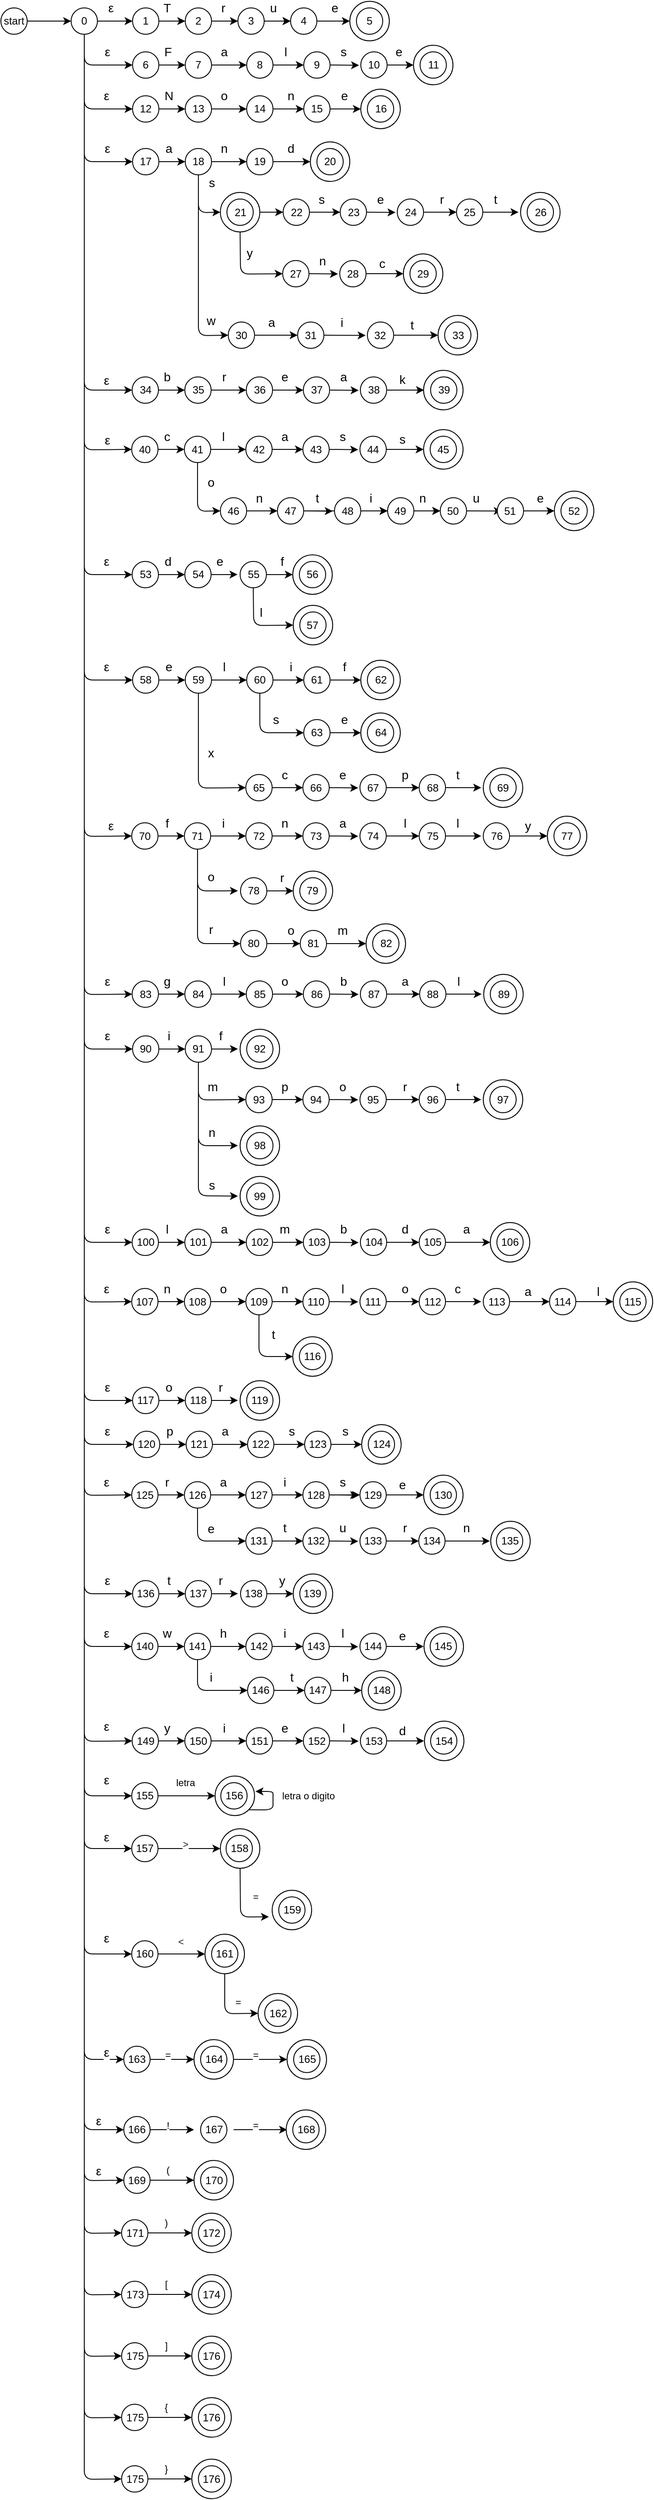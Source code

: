 <mxfile>
    <diagram id="nLPlGwM_NHGR33u6kEB6" name="Page-1">
        <mxGraphModel dx="810" dy="641" grid="1" gridSize="10" guides="1" tooltips="1" connect="1" arrows="1" fold="1" page="1" pageScale="1" pageWidth="850" pageHeight="1100" math="0" shadow="0">
            <root>
                <mxCell id="0"/>
                <mxCell id="1" parent="0"/>
                <mxCell id="665" value="" style="ellipse;whiteSpace=wrap;html=1;aspect=fixed;fontSize=14;" parent="1" vertex="1">
                    <mxGeometry x="532" y="1882.5" width="45" height="45" as="geometry"/>
                </mxCell>
                <mxCell id="648" value="" style="ellipse;whiteSpace=wrap;html=1;aspect=fixed;fontSize=14;" parent="1" vertex="1">
                    <mxGeometry x="382.99" y="1822.5" width="45" height="45" as="geometry"/>
                </mxCell>
                <mxCell id="633" value="" style="ellipse;whiteSpace=wrap;html=1;aspect=fixed;fontSize=14;" parent="1" vertex="1">
                    <mxGeometry x="608" y="1762.5" width="45" height="45" as="geometry"/>
                </mxCell>
                <mxCell id="579" value="" style="ellipse;whiteSpace=wrap;html=1;aspect=fixed;fontSize=14;" parent="1" vertex="1">
                    <mxGeometry x="461" y="1652.5" width="45" height="45" as="geometry"/>
                </mxCell>
                <mxCell id="564" value="" style="ellipse;whiteSpace=wrap;html=1;aspect=fixed;fontSize=14;" parent="1" vertex="1">
                    <mxGeometry x="322.5" y="1602.5" width="45" height="45" as="geometry"/>
                </mxCell>
                <mxCell id="556" value="" style="ellipse;whiteSpace=wrap;html=1;aspect=fixed;fontSize=14;" parent="1" vertex="1">
                    <mxGeometry x="382.5" y="1552.5" width="45" height="45" as="geometry"/>
                </mxCell>
                <mxCell id="515" value="" style="ellipse;whiteSpace=wrap;html=1;aspect=fixed;fontSize=14;" parent="1" vertex="1">
                    <mxGeometry x="607.5" y="1422.5" width="45" height="45" as="geometry"/>
                </mxCell>
                <mxCell id="490" value="" style="ellipse;whiteSpace=wrap;html=1;aspect=fixed;fontSize=14;" parent="1" vertex="1">
                    <mxGeometry x="322.5" y="1312.5" width="45" height="45" as="geometry"/>
                </mxCell>
                <mxCell id="462" value="" style="ellipse;whiteSpace=wrap;html=1;aspect=fixed;fontSize=14;" parent="1" vertex="1">
                    <mxGeometry x="322.5" y="1202.5" width="45" height="45" as="geometry"/>
                </mxCell>
                <mxCell id="419" value="" style="ellipse;whiteSpace=wrap;html=1;aspect=fixed;fontSize=14;" parent="1" vertex="1">
                    <mxGeometry x="382.99" y="1022.5" width="45" height="45" as="geometry"/>
                </mxCell>
                <mxCell id="328" value="" style="ellipse;whiteSpace=wrap;html=1;aspect=fixed;fontSize=14;" parent="1" vertex="1">
                    <mxGeometry x="460" y="782.5" width="45" height="45" as="geometry"/>
                </mxCell>
                <mxCell id="284" value="" style="ellipse;whiteSpace=wrap;html=1;aspect=fixed;fontSize=14;" parent="1" vertex="1">
                    <mxGeometry x="680.49" y="590" width="45" height="45" as="geometry"/>
                </mxCell>
                <mxCell id="126" value="" style="ellipse;whiteSpace=wrap;html=1;aspect=fixed;fontSize=14;" parent="1" vertex="1">
                    <mxGeometry x="642.01" y="250" width="45" height="45" as="geometry"/>
                </mxCell>
                <mxCell id="63" value="" style="ellipse;whiteSpace=wrap;html=1;aspect=fixed;fontSize=14;" parent="1" vertex="1">
                    <mxGeometry x="460" y="132.5" width="45" height="45" as="geometry"/>
                </mxCell>
                <mxCell id="43" value="" style="ellipse;whiteSpace=wrap;html=1;aspect=fixed;fontSize=14;" parent="1" vertex="1">
                    <mxGeometry x="520" y="82.5" width="45" height="45" as="geometry"/>
                </mxCell>
                <mxCell id="22" value="" style="ellipse;whiteSpace=wrap;html=1;aspect=fixed;fontSize=14;" parent="1" vertex="1">
                    <mxGeometry x="447.5" y="32.5" width="45" height="45" as="geometry"/>
                </mxCell>
                <mxCell id="4" style="edgeStyle=none;html=1;exitX=1;exitY=0.5;exitDx=0;exitDy=0;entryX=0;entryY=0.5;entryDx=0;entryDy=0;" parent="1" source="2" target="3" edge="1">
                    <mxGeometry relative="1" as="geometry"/>
                </mxCell>
                <mxCell id="2" value="start" style="ellipse;whiteSpace=wrap;html=1;aspect=fixed;" parent="1" vertex="1">
                    <mxGeometry x="50" y="40" width="30" height="30" as="geometry"/>
                </mxCell>
                <mxCell id="6" style="edgeStyle=none;html=1;exitX=1;exitY=0.5;exitDx=0;exitDy=0;entryX=0;entryY=0.5;entryDx=0;entryDy=0;" parent="1" source="3" target="5" edge="1">
                    <mxGeometry relative="1" as="geometry"/>
                </mxCell>
                <mxCell id="8" value="&lt;font style=&quot;font-size: 14px&quot;&gt;ε&lt;/font&gt;" style="edgeLabel;html=1;align=center;verticalAlign=middle;resizable=0;points=[];" parent="6" vertex="1" connectable="0">
                    <mxGeometry x="-0.26" y="-1" relative="1" as="geometry">
                        <mxPoint y="-16" as="offset"/>
                    </mxGeometry>
                </mxCell>
                <mxCell id="30" style="edgeStyle=none;html=1;exitX=0.5;exitY=1;exitDx=0;exitDy=0;entryX=0;entryY=0.5;entryDx=0;entryDy=0;fontSize=14;" parent="1" source="3" target="23" edge="1">
                    <mxGeometry relative="1" as="geometry">
                        <Array as="points">
                            <mxPoint x="145" y="105"/>
                        </Array>
                    </mxGeometry>
                </mxCell>
                <mxCell id="31" value="ε" style="edgeLabel;html=1;align=center;verticalAlign=middle;resizable=0;points=[];fontSize=14;" parent="30" vertex="1" connectable="0">
                    <mxGeometry x="0.348" relative="1" as="geometry">
                        <mxPoint y="-15" as="offset"/>
                    </mxGeometry>
                </mxCell>
                <mxCell id="61" style="edgeStyle=none;html=1;exitX=0.5;exitY=1;exitDx=0;exitDy=0;entryX=0;entryY=0.5;entryDx=0;entryDy=0;fontSize=14;" parent="1" source="3" target="48" edge="1">
                    <mxGeometry relative="1" as="geometry">
                        <Array as="points">
                            <mxPoint x="145" y="155"/>
                        </Array>
                    </mxGeometry>
                </mxCell>
                <mxCell id="86" style="edgeStyle=none;html=1;exitX=0.5;exitY=1;exitDx=0;exitDy=0;entryX=0;entryY=0.5;entryDx=0;entryDy=0;fontSize=14;" parent="1" source="3" target="72" edge="1">
                    <mxGeometry relative="1" as="geometry">
                        <Array as="points">
                            <mxPoint x="145" y="215"/>
                        </Array>
                    </mxGeometry>
                </mxCell>
                <mxCell id="87" value="ε" style="edgeLabel;html=1;align=center;verticalAlign=middle;resizable=0;points=[];fontSize=14;" parent="86" vertex="1" connectable="0">
                    <mxGeometry x="0.623" y="-1" relative="1" as="geometry">
                        <mxPoint x="8" y="-16" as="offset"/>
                    </mxGeometry>
                </mxCell>
                <mxCell id="225" style="edgeStyle=none;html=1;exitX=0.5;exitY=1;exitDx=0;exitDy=0;entryX=0;entryY=0.5;entryDx=0;entryDy=0;fontSize=14;" parent="1" source="3" target="212" edge="1">
                    <mxGeometry relative="1" as="geometry">
                        <Array as="points">
                            <mxPoint x="145" y="475"/>
                        </Array>
                    </mxGeometry>
                </mxCell>
                <mxCell id="260" style="edgeStyle=none;html=1;exitX=0.5;exitY=1;exitDx=0;exitDy=0;entryX=0;entryY=0.5;entryDx=0;entryDy=0;fontSize=14;" parent="1" source="3" target="247" edge="1">
                    <mxGeometry relative="1" as="geometry">
                        <Array as="points">
                            <mxPoint x="145" y="543"/>
                        </Array>
                    </mxGeometry>
                </mxCell>
                <mxCell id="301" style="edgeStyle=none;html=1;exitX=0.5;exitY=1;exitDx=0;exitDy=0;entryX=0;entryY=0.5;entryDx=0;entryDy=0;fontSize=14;" parent="1" source="3" target="294" edge="1">
                    <mxGeometry relative="1" as="geometry">
                        <Array as="points">
                            <mxPoint x="145" y="685"/>
                        </Array>
                    </mxGeometry>
                </mxCell>
                <mxCell id="327" style="edgeStyle=none;html=1;exitX=0.5;exitY=1;exitDx=0;exitDy=0;entryX=0;entryY=0.5;entryDx=0;entryDy=0;fontSize=14;" parent="1" source="3" target="315" edge="1">
                    <mxGeometry relative="1" as="geometry">
                        <Array as="points">
                            <mxPoint x="145" y="805"/>
                        </Array>
                    </mxGeometry>
                </mxCell>
                <mxCell id="699" style="edgeStyle=none;html=1;exitX=0.5;exitY=1;exitDx=0;exitDy=0;entryX=0;entryY=0.5;entryDx=0;entryDy=0;fontSize=14;" parent="1" source="3" target="389" edge="1">
                    <mxGeometry relative="1" as="geometry">
                        <Array as="points">
                            <mxPoint x="145" y="983"/>
                        </Array>
                    </mxGeometry>
                </mxCell>
                <mxCell id="702" style="edgeStyle=none;html=1;exitX=0.5;exitY=1;exitDx=0;exitDy=0;entryX=0;entryY=0.5;entryDx=0;entryDy=0;fontSize=14;" parent="1" source="3" target="439" edge="1">
                    <mxGeometry relative="1" as="geometry">
                        <Array as="points">
                            <mxPoint x="145" y="1163"/>
                        </Array>
                    </mxGeometry>
                </mxCell>
                <mxCell id="703" style="edgeStyle=none;html=1;exitX=0.5;exitY=1;exitDx=0;exitDy=0;entryX=0;entryY=0.5;entryDx=0;entryDy=0;fontSize=14;" parent="1" source="3" target="458" edge="1">
                    <mxGeometry relative="1" as="geometry">
                        <Array as="points">
                            <mxPoint x="145" y="1225"/>
                        </Array>
                    </mxGeometry>
                </mxCell>
                <mxCell id="707" style="edgeStyle=none;html=1;exitX=0.5;exitY=1;exitDx=0;exitDy=0;entryX=0;entryY=0.5;entryDx=0;entryDy=0;fontSize=14;" parent="1" source="3" target="502" edge="1">
                    <mxGeometry relative="1" as="geometry">
                        <Array as="points">
                            <mxPoint x="145" y="1445"/>
                        </Array>
                    </mxGeometry>
                </mxCell>
                <mxCell id="708" style="edgeStyle=none;html=1;exitX=0.5;exitY=1;exitDx=0;exitDy=0;entryX=0;entryY=0.5;entryDx=0;entryDy=0;fontSize=14;" parent="1" source="3" target="522" edge="1">
                    <mxGeometry relative="1" as="geometry">
                        <Array as="points">
                            <mxPoint x="145" y="1513"/>
                        </Array>
                    </mxGeometry>
                </mxCell>
                <mxCell id="710" style="edgeStyle=none;html=1;exitX=0.5;exitY=1;exitDx=0;exitDy=0;entryX=0;entryY=0.5;entryDx=0;entryDy=0;fontSize=14;" parent="1" source="3" target="560" edge="1">
                    <mxGeometry relative="1" as="geometry">
                        <Array as="points">
                            <mxPoint x="145" y="1625"/>
                        </Array>
                    </mxGeometry>
                </mxCell>
                <mxCell id="711" style="edgeStyle=none;html=1;exitX=0.5;exitY=1;exitDx=0;exitDy=0;entryX=0;entryY=0.5;entryDx=0;entryDy=0;fontSize=14;" parent="1" source="3" target="567" edge="1">
                    <mxGeometry relative="1" as="geometry">
                        <Array as="points">
                            <mxPoint x="145" y="1675"/>
                        </Array>
                    </mxGeometry>
                </mxCell>
                <mxCell id="712" style="edgeStyle=none;html=1;exitX=0.5;exitY=1;exitDx=0;exitDy=0;entryX=0;entryY=0.5;entryDx=0;entryDy=0;fontSize=14;" parent="1" source="3" target="584" edge="1">
                    <mxGeometry relative="1" as="geometry">
                        <Array as="points">
                            <mxPoint x="145" y="1733"/>
                        </Array>
                    </mxGeometry>
                </mxCell>
                <mxCell id="714" style="edgeStyle=none;html=1;exitX=0.5;exitY=1;exitDx=0;exitDy=0;entryX=0;entryY=0.5;entryDx=0;entryDy=0;fontSize=14;" parent="1" source="3" target="642" edge="1">
                    <mxGeometry relative="1" as="geometry">
                        <Array as="points">
                            <mxPoint x="145" y="1845"/>
                        </Array>
                    </mxGeometry>
                </mxCell>
                <mxCell id="715" style="edgeStyle=none;html=1;exitX=0.5;exitY=1;exitDx=0;exitDy=0;entryX=0;entryY=0.5;entryDx=0;entryDy=0;fontSize=14;" parent="1" source="3" target="652" edge="1">
                    <mxGeometry relative="1" as="geometry">
                        <Array as="points">
                            <mxPoint x="145" y="1905"/>
                        </Array>
                    </mxGeometry>
                </mxCell>
                <mxCell id="717" style="edgeStyle=none;html=1;exitX=0.5;exitY=1;exitDx=0;exitDy=0;entryX=0;entryY=0.5;entryDx=0;entryDy=0;fontSize=14;" parent="1" source="3" target="685" edge="1">
                    <mxGeometry relative="1" as="geometry">
                        <Array as="points">
                            <mxPoint x="145" y="2013"/>
                        </Array>
                    </mxGeometry>
                </mxCell>
                <mxCell id="774" style="edgeStyle=none;html=1;exitX=0.5;exitY=1;exitDx=0;exitDy=0;entryX=0;entryY=0.5;entryDx=0;entryDy=0;fontFamily=Helvetica;fontSize=11;" edge="1" parent="1" source="3" target="771">
                    <mxGeometry relative="1" as="geometry">
                        <Array as="points">
                            <mxPoint x="145" y="2255"/>
                        </Array>
                    </mxGeometry>
                </mxCell>
                <mxCell id="784" style="edgeStyle=none;html=1;exitX=0.5;exitY=1;exitDx=0;exitDy=0;entryX=0;entryY=0.5;entryDx=0;entryDy=0;fontFamily=Helvetica;fontSize=11;" edge="1" parent="1" source="3" target="782">
                    <mxGeometry relative="1" as="geometry">
                        <Array as="points">
                            <mxPoint x="145" y="2375"/>
                        </Array>
                    </mxGeometry>
                </mxCell>
                <mxCell id="804" style="edgeStyle=none;html=1;exitX=0.5;exitY=1;exitDx=0;exitDy=0;entryX=0;entryY=0.5;entryDx=0;entryDy=0;fontFamily=Helvetica;fontSize=11;" edge="1" parent="1" source="3" target="796">
                    <mxGeometry relative="1" as="geometry">
                        <Array as="points">
                            <mxPoint x="145" y="2455"/>
                        </Array>
                    </mxGeometry>
                </mxCell>
                <mxCell id="812" style="edgeStyle=none;html=1;exitX=0.5;exitY=1;exitDx=0;exitDy=0;entryX=0;entryY=0.5;entryDx=0;entryDy=0;fontFamily=Helvetica;fontSize=11;" edge="1" parent="1" source="3" target="809">
                    <mxGeometry relative="1" as="geometry">
                        <Array as="points">
                            <mxPoint x="145" y="2513"/>
                        </Array>
                    </mxGeometry>
                </mxCell>
                <mxCell id="834" style="edgeStyle=none;html=1;exitX=0.5;exitY=1;exitDx=0;exitDy=0;entryX=0;entryY=0.5;entryDx=0;entryDy=0;fontFamily=Helvetica;fontSize=11;" edge="1" parent="1" source="3" target="814">
                    <mxGeometry relative="1" as="geometry">
                        <Array as="points">
                            <mxPoint x="145" y="2573"/>
                        </Array>
                    </mxGeometry>
                </mxCell>
                <mxCell id="835" style="edgeStyle=none;html=1;exitX=0.5;exitY=1;exitDx=0;exitDy=0;entryX=0;entryY=0.5;entryDx=0;entryDy=0;fontFamily=Helvetica;fontSize=11;" edge="1" parent="1" source="3" target="819">
                    <mxGeometry relative="1" as="geometry">
                        <Array as="points">
                            <mxPoint x="145" y="2643"/>
                        </Array>
                    </mxGeometry>
                </mxCell>
                <mxCell id="836" style="edgeStyle=none;html=1;exitX=0.5;exitY=1;exitDx=0;exitDy=0;entryX=0;entryY=0.5;entryDx=0;entryDy=0;fontFamily=Helvetica;fontSize=11;" edge="1" parent="1" source="3" target="823">
                    <mxGeometry relative="1" as="geometry">
                        <Array as="points">
                            <mxPoint x="145" y="2713"/>
                        </Array>
                    </mxGeometry>
                </mxCell>
                <mxCell id="837" style="edgeStyle=none;html=1;exitX=0.5;exitY=1;exitDx=0;exitDy=0;entryX=0;entryY=0.5;entryDx=0;entryDy=0;fontFamily=Helvetica;fontSize=11;" edge="1" parent="1" source="3" target="827">
                    <mxGeometry relative="1" as="geometry">
                        <Array as="points">
                            <mxPoint x="145" y="2783"/>
                        </Array>
                    </mxGeometry>
                </mxCell>
                <mxCell id="838" style="edgeStyle=none;html=1;exitX=0.5;exitY=1;exitDx=0;exitDy=0;entryX=0;entryY=0.5;entryDx=0;entryDy=0;fontFamily=Helvetica;fontSize=11;" edge="1" parent="1" source="3" target="831">
                    <mxGeometry relative="1" as="geometry">
                        <Array as="points">
                            <mxPoint x="145" y="2853"/>
                        </Array>
                    </mxGeometry>
                </mxCell>
                <mxCell id="3" value="0" style="ellipse;whiteSpace=wrap;html=1;aspect=fixed;" parent="1" vertex="1">
                    <mxGeometry x="130" y="40" width="30" height="30" as="geometry"/>
                </mxCell>
                <mxCell id="13" style="edgeStyle=none;html=1;exitX=1;exitY=0.5;exitDx=0;exitDy=0;entryX=0;entryY=0.5;entryDx=0;entryDy=0;fontSize=14;" parent="1" source="5" target="9" edge="1">
                    <mxGeometry relative="1" as="geometry"/>
                </mxCell>
                <mxCell id="17" value="T" style="edgeLabel;html=1;align=center;verticalAlign=middle;resizable=0;points=[];fontSize=14;" parent="13" vertex="1" connectable="0">
                    <mxGeometry x="-0.417" y="1" relative="1" as="geometry">
                        <mxPoint y="-14" as="offset"/>
                    </mxGeometry>
                </mxCell>
                <mxCell id="5" value="1" style="ellipse;whiteSpace=wrap;html=1;aspect=fixed;" parent="1" vertex="1">
                    <mxGeometry x="200" y="40" width="30" height="30" as="geometry"/>
                </mxCell>
                <mxCell id="14" style="edgeStyle=none;html=1;exitX=1;exitY=0.5;exitDx=0;exitDy=0;entryX=0;entryY=0.5;entryDx=0;entryDy=0;fontSize=14;" parent="1" source="9" target="10" edge="1">
                    <mxGeometry relative="1" as="geometry"/>
                </mxCell>
                <mxCell id="18" value="" style="edgeStyle=none;html=1;fontSize=14;" parent="1" source="9" target="11" edge="1">
                    <mxGeometry relative="1" as="geometry"/>
                </mxCell>
                <mxCell id="19" value="r" style="edgeLabel;html=1;align=center;verticalAlign=middle;resizable=0;points=[];fontSize=14;" parent="18" vertex="1" connectable="0">
                    <mxGeometry x="-0.707" relative="1" as="geometry">
                        <mxPoint y="-15" as="offset"/>
                    </mxGeometry>
                </mxCell>
                <mxCell id="9" value="2" style="ellipse;whiteSpace=wrap;html=1;aspect=fixed;" parent="1" vertex="1">
                    <mxGeometry x="260" y="40" width="30" height="30" as="geometry"/>
                </mxCell>
                <mxCell id="15" style="edgeStyle=none;html=1;exitX=1;exitY=0.5;exitDx=0;exitDy=0;entryX=0;entryY=0.5;entryDx=0;entryDy=0;fontSize=14;" parent="1" source="10" target="11" edge="1">
                    <mxGeometry relative="1" as="geometry"/>
                </mxCell>
                <mxCell id="20" value="u" style="edgeLabel;html=1;align=center;verticalAlign=middle;resizable=0;points=[];fontSize=14;" parent="15" vertex="1" connectable="0">
                    <mxGeometry x="-0.36" y="1" relative="1" as="geometry">
                        <mxPoint y="-14" as="offset"/>
                    </mxGeometry>
                </mxCell>
                <mxCell id="10" value="3" style="ellipse;whiteSpace=wrap;html=1;aspect=fixed;" parent="1" vertex="1">
                    <mxGeometry x="320" y="40" width="30" height="30" as="geometry"/>
                </mxCell>
                <mxCell id="89" value="e" style="edgeStyle=none;html=1;exitX=1;exitY=0.5;exitDx=0;exitDy=0;entryX=0;entryY=0.5;entryDx=0;entryDy=0;fontSize=14;" parent="1" source="11" target="22" edge="1">
                    <mxGeometry x="0.067" y="15" relative="1" as="geometry">
                        <mxPoint as="offset"/>
                    </mxGeometry>
                </mxCell>
                <mxCell id="11" value="4" style="ellipse;whiteSpace=wrap;html=1;aspect=fixed;" parent="1" vertex="1">
                    <mxGeometry x="380" y="40" width="30" height="30" as="geometry"/>
                </mxCell>
                <mxCell id="12" value="5" style="ellipse;whiteSpace=wrap;html=1;aspect=fixed;" parent="1" vertex="1">
                    <mxGeometry x="455" y="40" width="30" height="30" as="geometry"/>
                </mxCell>
                <mxCell id="35" style="edgeStyle=none;html=1;exitX=1;exitY=0.5;exitDx=0;exitDy=0;entryX=0;entryY=0.5;entryDx=0;entryDy=0;fontSize=14;" parent="1" source="23" target="32" edge="1">
                    <mxGeometry relative="1" as="geometry"/>
                </mxCell>
                <mxCell id="38" value="F" style="edgeLabel;html=1;align=center;verticalAlign=middle;resizable=0;points=[];fontSize=14;" parent="35" vertex="1" connectable="0">
                    <mxGeometry x="-0.352" relative="1" as="geometry">
                        <mxPoint y="-15" as="offset"/>
                    </mxGeometry>
                </mxCell>
                <mxCell id="23" value="6" style="ellipse;whiteSpace=wrap;html=1;aspect=fixed;" parent="1" vertex="1">
                    <mxGeometry x="200" y="90" width="30" height="30" as="geometry"/>
                </mxCell>
                <mxCell id="36" style="edgeStyle=none;html=1;exitX=1;exitY=0.5;exitDx=0;exitDy=0;entryX=0;entryY=0.5;entryDx=0;entryDy=0;fontSize=14;" parent="1" source="32" target="33" edge="1">
                    <mxGeometry relative="1" as="geometry"/>
                </mxCell>
                <mxCell id="39" value="a" style="edgeLabel;html=1;align=center;verticalAlign=middle;resizable=0;points=[];fontSize=14;" parent="36" vertex="1" connectable="0">
                    <mxGeometry x="-0.3" relative="1" as="geometry">
                        <mxPoint y="-15" as="offset"/>
                    </mxGeometry>
                </mxCell>
                <mxCell id="32" value="7" style="ellipse;whiteSpace=wrap;html=1;aspect=fixed;" parent="1" vertex="1">
                    <mxGeometry x="260" y="90" width="30" height="30" as="geometry"/>
                </mxCell>
                <mxCell id="37" style="edgeStyle=none;html=1;exitX=1;exitY=0.5;exitDx=0;exitDy=0;entryX=0;entryY=0.5;entryDx=0;entryDy=0;fontSize=14;" parent="1" source="33" target="34" edge="1">
                    <mxGeometry relative="1" as="geometry"/>
                </mxCell>
                <mxCell id="40" value="l" style="edgeLabel;html=1;align=center;verticalAlign=middle;resizable=0;points=[];fontSize=14;" parent="37" vertex="1" connectable="0">
                    <mxGeometry x="-0.233" y="1" relative="1" as="geometry">
                        <mxPoint y="-14" as="offset"/>
                    </mxGeometry>
                </mxCell>
                <mxCell id="33" value="8" style="ellipse;whiteSpace=wrap;html=1;aspect=fixed;" parent="1" vertex="1">
                    <mxGeometry x="330" y="90" width="30" height="30" as="geometry"/>
                </mxCell>
                <mxCell id="44" style="edgeStyle=none;html=1;exitX=1;exitY=0.5;exitDx=0;exitDy=0;entryX=-0.067;entryY=0.51;entryDx=0;entryDy=0;entryPerimeter=0;fontSize=14;" parent="1" source="34" target="41" edge="1">
                    <mxGeometry relative="1" as="geometry"/>
                </mxCell>
                <mxCell id="46" value="s" style="edgeLabel;html=1;align=center;verticalAlign=middle;resizable=0;points=[];fontSize=14;" parent="44" vertex="1" connectable="0">
                    <mxGeometry x="-0.282" y="1" relative="1" as="geometry">
                        <mxPoint x="3" y="-14" as="offset"/>
                    </mxGeometry>
                </mxCell>
                <mxCell id="34" value="9" style="ellipse;whiteSpace=wrap;html=1;aspect=fixed;" parent="1" vertex="1">
                    <mxGeometry x="395" y="90" width="30" height="30" as="geometry"/>
                </mxCell>
                <mxCell id="45" style="edgeStyle=none;html=1;exitX=1;exitY=0.5;exitDx=0;exitDy=0;entryX=0;entryY=0.5;entryDx=0;entryDy=0;fontSize=14;" parent="1" source="41" target="43" edge="1">
                    <mxGeometry relative="1" as="geometry"/>
                </mxCell>
                <mxCell id="47" value="e" style="edgeLabel;html=1;align=center;verticalAlign=middle;resizable=0;points=[];fontSize=14;" parent="45" vertex="1" connectable="0">
                    <mxGeometry x="-0.289" relative="1" as="geometry">
                        <mxPoint x="2" y="-15" as="offset"/>
                    </mxGeometry>
                </mxCell>
                <mxCell id="41" value="10" style="ellipse;whiteSpace=wrap;html=1;aspect=fixed;" parent="1" vertex="1">
                    <mxGeometry x="460" y="90" width="30" height="30" as="geometry"/>
                </mxCell>
                <mxCell id="42" value="11" style="ellipse;whiteSpace=wrap;html=1;aspect=fixed;" parent="1" vertex="1">
                    <mxGeometry x="527.5" y="90" width="30" height="30" as="geometry"/>
                </mxCell>
                <mxCell id="52" style="edgeStyle=none;html=1;exitX=1;exitY=0.5;exitDx=0;exitDy=0;entryX=0;entryY=0.5;entryDx=0;entryDy=0;fontSize=14;" parent="1" source="48" target="49" edge="1">
                    <mxGeometry relative="1" as="geometry"/>
                </mxCell>
                <mxCell id="55" value="N" style="edgeLabel;html=1;align=center;verticalAlign=middle;resizable=0;points=[];fontSize=14;" parent="52" vertex="1" connectable="0">
                    <mxGeometry x="-0.309" y="2" relative="1" as="geometry">
                        <mxPoint y="-13" as="offset"/>
                    </mxGeometry>
                </mxCell>
                <mxCell id="48" value="12" style="ellipse;whiteSpace=wrap;html=1;aspect=fixed;" parent="1" vertex="1">
                    <mxGeometry x="200" y="140" width="30" height="30" as="geometry"/>
                </mxCell>
                <mxCell id="53" style="edgeStyle=none;html=1;exitX=1;exitY=0.5;exitDx=0;exitDy=0;entryX=0;entryY=0.5;entryDx=0;entryDy=0;fontSize=14;" parent="1" source="49" target="50" edge="1">
                    <mxGeometry relative="1" as="geometry"/>
                </mxCell>
                <mxCell id="56" value="o&lt;br&gt;" style="edgeLabel;html=1;align=center;verticalAlign=middle;resizable=0;points=[];fontSize=14;" parent="53" vertex="1" connectable="0">
                    <mxGeometry x="-0.312" y="1" relative="1" as="geometry">
                        <mxPoint y="-14" as="offset"/>
                    </mxGeometry>
                </mxCell>
                <mxCell id="49" value="13" style="ellipse;whiteSpace=wrap;html=1;aspect=fixed;" parent="1" vertex="1">
                    <mxGeometry x="260" y="140" width="30" height="30" as="geometry"/>
                </mxCell>
                <mxCell id="54" style="edgeStyle=none;html=1;exitX=1;exitY=0.5;exitDx=0;exitDy=0;entryX=0;entryY=0.5;entryDx=0;entryDy=0;fontSize=14;" parent="1" source="50" target="51" edge="1">
                    <mxGeometry relative="1" as="geometry"/>
                </mxCell>
                <mxCell id="50" value="14" style="ellipse;whiteSpace=wrap;html=1;aspect=fixed;" parent="1" vertex="1">
                    <mxGeometry x="330" y="140" width="30" height="30" as="geometry"/>
                </mxCell>
                <mxCell id="67" style="edgeStyle=none;html=1;exitX=1;exitY=0.5;exitDx=0;exitDy=0;entryX=0;entryY=0.5;entryDx=0;entryDy=0;fontSize=14;" parent="1" source="51" target="63" edge="1">
                    <mxGeometry relative="1" as="geometry"/>
                </mxCell>
                <mxCell id="68" value="e" style="edgeLabel;html=1;align=center;verticalAlign=middle;resizable=0;points=[];fontSize=14;" parent="67" vertex="1" connectable="0">
                    <mxGeometry x="-0.456" y="-1" relative="1" as="geometry">
                        <mxPoint x="6" y="-16" as="offset"/>
                    </mxGeometry>
                </mxCell>
                <mxCell id="51" value="15" style="ellipse;whiteSpace=wrap;html=1;aspect=fixed;" parent="1" vertex="1">
                    <mxGeometry x="395" y="140" width="30" height="30" as="geometry"/>
                </mxCell>
                <mxCell id="57" value="n" style="text;html=1;align=center;verticalAlign=middle;resizable=0;points=[];autosize=1;strokeColor=none;fillColor=none;fontSize=14;" parent="1" vertex="1">
                    <mxGeometry x="370" y="130" width="20" height="20" as="geometry"/>
                </mxCell>
                <mxCell id="58" value="16" style="ellipse;whiteSpace=wrap;html=1;aspect=fixed;" parent="1" vertex="1">
                    <mxGeometry x="467.5" y="140" width="30" height="30" as="geometry"/>
                </mxCell>
                <mxCell id="62" value="ε" style="text;html=1;align=center;verticalAlign=middle;resizable=0;points=[];autosize=1;strokeColor=none;fillColor=none;fontSize=14;" parent="1" vertex="1">
                    <mxGeometry x="160" y="130" width="20" height="20" as="geometry"/>
                </mxCell>
                <mxCell id="69" value="" style="ellipse;whiteSpace=wrap;html=1;aspect=fixed;fontSize=14;" parent="1" vertex="1">
                    <mxGeometry x="402.5" y="192.5" width="45" height="45" as="geometry"/>
                </mxCell>
                <mxCell id="70" style="edgeStyle=none;html=1;exitX=1;exitY=0.5;exitDx=0;exitDy=0;entryX=0;entryY=0.5;entryDx=0;entryDy=0;fontSize=14;" parent="1" source="72" target="75" edge="1">
                    <mxGeometry relative="1" as="geometry"/>
                </mxCell>
                <mxCell id="71" value="a" style="edgeLabel;html=1;align=center;verticalAlign=middle;resizable=0;points=[];fontSize=14;" parent="70" vertex="1" connectable="0">
                    <mxGeometry x="-0.309" y="2" relative="1" as="geometry">
                        <mxPoint y="-13" as="offset"/>
                    </mxGeometry>
                </mxCell>
                <mxCell id="72" value="17" style="ellipse;whiteSpace=wrap;html=1;aspect=fixed;" parent="1" vertex="1">
                    <mxGeometry x="200" y="200" width="30" height="30" as="geometry"/>
                </mxCell>
                <mxCell id="73" style="edgeStyle=none;html=1;exitX=1;exitY=0.5;exitDx=0;exitDy=0;entryX=0;entryY=0.5;entryDx=0;entryDy=0;fontSize=14;" parent="1" source="75" target="77" edge="1">
                    <mxGeometry relative="1" as="geometry"/>
                </mxCell>
                <mxCell id="74" value="n" style="edgeLabel;html=1;align=center;verticalAlign=middle;resizable=0;points=[];fontSize=14;" parent="73" vertex="1" connectable="0">
                    <mxGeometry x="-0.312" y="1" relative="1" as="geometry">
                        <mxPoint y="-14" as="offset"/>
                    </mxGeometry>
                </mxCell>
                <mxCell id="723" style="edgeStyle=none;html=1;exitX=0.5;exitY=1;exitDx=0;exitDy=0;entryX=0;entryY=0.5;entryDx=0;entryDy=0;" edge="1" parent="1" source="75" target="91">
                    <mxGeometry relative="1" as="geometry">
                        <Array as="points">
                            <mxPoint x="275" y="273"/>
                        </Array>
                    </mxGeometry>
                </mxCell>
                <mxCell id="75" value="18" style="ellipse;whiteSpace=wrap;html=1;aspect=fixed;" parent="1" vertex="1">
                    <mxGeometry x="260" y="200" width="30" height="30" as="geometry"/>
                </mxCell>
                <mxCell id="85" style="edgeStyle=none;html=1;exitX=1;exitY=0.5;exitDx=0;exitDy=0;entryX=0;entryY=0.5;entryDx=0;entryDy=0;fontSize=14;" parent="1" source="77" target="69" edge="1">
                    <mxGeometry relative="1" as="geometry"/>
                </mxCell>
                <mxCell id="77" value="19" style="ellipse;whiteSpace=wrap;html=1;aspect=fixed;" parent="1" vertex="1">
                    <mxGeometry x="330" y="200" width="30" height="30" as="geometry"/>
                </mxCell>
                <mxCell id="81" value="d" style="text;html=1;align=center;verticalAlign=middle;resizable=0;points=[];autosize=1;strokeColor=none;fillColor=none;fontSize=14;" parent="1" vertex="1">
                    <mxGeometry x="370" y="190" width="20" height="20" as="geometry"/>
                </mxCell>
                <mxCell id="82" value="20" style="ellipse;whiteSpace=wrap;html=1;aspect=fixed;" parent="1" vertex="1">
                    <mxGeometry x="410" y="200" width="30" height="30" as="geometry"/>
                </mxCell>
                <mxCell id="734" style="edgeStyle=none;html=1;exitX=1;exitY=0.5;exitDx=0;exitDy=0;entryX=0;entryY=0.5;entryDx=0;entryDy=0;" edge="1" parent="1" source="91" target="114">
                    <mxGeometry relative="1" as="geometry"/>
                </mxCell>
                <mxCell id="91" value="" style="ellipse;whiteSpace=wrap;html=1;aspect=fixed;fontSize=14;" parent="1" vertex="1">
                    <mxGeometry x="300" y="250" width="45" height="45" as="geometry"/>
                </mxCell>
                <mxCell id="97" value="21" style="ellipse;whiteSpace=wrap;html=1;aspect=fixed;" parent="1" vertex="1">
                    <mxGeometry x="307.5" y="257.5" width="30" height="30" as="geometry"/>
                </mxCell>
                <mxCell id="112" style="edgeStyle=none;html=1;exitX=1;exitY=0.5;exitDx=0;exitDy=0;entryX=0;entryY=0.5;entryDx=0;entryDy=0;fontSize=14;" parent="1" source="114" target="117" edge="1">
                    <mxGeometry relative="1" as="geometry"/>
                </mxCell>
                <mxCell id="113" value="s" style="edgeLabel;html=1;align=center;verticalAlign=middle;resizable=0;points=[];fontSize=14;" parent="112" vertex="1" connectable="0">
                    <mxGeometry x="-0.233" y="1" relative="1" as="geometry">
                        <mxPoint y="-14" as="offset"/>
                    </mxGeometry>
                </mxCell>
                <mxCell id="114" value="22" style="ellipse;whiteSpace=wrap;html=1;aspect=fixed;" parent="1" vertex="1">
                    <mxGeometry x="371.52" y="257.5" width="30" height="30" as="geometry"/>
                </mxCell>
                <mxCell id="115" style="edgeStyle=none;html=1;exitX=1;exitY=0.5;exitDx=0;exitDy=0;entryX=-0.067;entryY=0.51;entryDx=0;entryDy=0;entryPerimeter=0;fontSize=14;" parent="1" source="117" target="120" edge="1">
                    <mxGeometry relative="1" as="geometry"/>
                </mxCell>
                <mxCell id="116" value="e" style="edgeLabel;html=1;align=center;verticalAlign=middle;resizable=0;points=[];fontSize=14;" parent="115" vertex="1" connectable="0">
                    <mxGeometry x="-0.282" y="1" relative="1" as="geometry">
                        <mxPoint x="3" y="-14" as="offset"/>
                    </mxGeometry>
                </mxCell>
                <mxCell id="117" value="23" style="ellipse;whiteSpace=wrap;html=1;aspect=fixed;" parent="1" vertex="1">
                    <mxGeometry x="436.52" y="257.5" width="30" height="30" as="geometry"/>
                </mxCell>
                <mxCell id="122" value="r" style="edgeStyle=none;html=1;exitX=1;exitY=0.5;exitDx=0;exitDy=0;entryX=0;entryY=0.5;entryDx=0;entryDy=0;fontSize=14;" parent="1" source="120" target="121" edge="1">
                    <mxGeometry x="0.093" y="15" relative="1" as="geometry">
                        <mxPoint as="offset"/>
                    </mxGeometry>
                </mxCell>
                <mxCell id="120" value="24" style="ellipse;whiteSpace=wrap;html=1;aspect=fixed;" parent="1" vertex="1">
                    <mxGeometry x="501.52" y="257.5" width="30" height="30" as="geometry"/>
                </mxCell>
                <mxCell id="127" style="edgeStyle=none;html=1;exitX=1;exitY=0.5;exitDx=0;exitDy=0;entryX=-0.053;entryY=0.5;entryDx=0;entryDy=0;entryPerimeter=0;fontSize=14;" parent="1" source="121" target="126" edge="1">
                    <mxGeometry relative="1" as="geometry"/>
                </mxCell>
                <mxCell id="128" value="t" style="edgeLabel;html=1;align=center;verticalAlign=middle;resizable=0;points=[];fontSize=14;" parent="127" vertex="1" connectable="0">
                    <mxGeometry x="0.248" relative="1" as="geometry">
                        <mxPoint x="-12" y="-15" as="offset"/>
                    </mxGeometry>
                </mxCell>
                <mxCell id="121" value="25" style="ellipse;whiteSpace=wrap;html=1;aspect=fixed;" parent="1" vertex="1">
                    <mxGeometry x="569.02" y="257.5" width="30" height="30" as="geometry"/>
                </mxCell>
                <mxCell id="123" value="26" style="ellipse;whiteSpace=wrap;html=1;aspect=fixed;" parent="1" vertex="1">
                    <mxGeometry x="649.51" y="257.5" width="30" height="30" as="geometry"/>
                </mxCell>
                <mxCell id="151" value="" style="ellipse;whiteSpace=wrap;html=1;aspect=fixed;fontSize=14;" parent="1" vertex="1">
                    <mxGeometry x="508.49" y="320" width="45" height="45" as="geometry"/>
                </mxCell>
                <mxCell id="159" style="edgeStyle=none;html=1;exitX=0.5;exitY=1;exitDx=0;exitDy=0;entryX=0;entryY=0.5;entryDx=0;entryDy=0;fontSize=14;" parent="1" source="91" target="164" edge="1">
                    <mxGeometry relative="1" as="geometry">
                        <mxPoint x="325" y="342.5" as="sourcePoint"/>
                        <Array as="points">
                            <mxPoint x="323" y="343"/>
                        </Array>
                    </mxGeometry>
                </mxCell>
                <mxCell id="160" value="y" style="edgeLabel;html=1;align=center;verticalAlign=middle;resizable=0;points=[];fontSize=14;" parent="159" vertex="1" connectable="0">
                    <mxGeometry x="-0.233" y="1" relative="1" as="geometry">
                        <mxPoint x="9" y="-13" as="offset"/>
                    </mxGeometry>
                </mxCell>
                <mxCell id="162" style="edgeStyle=none;html=1;exitX=1;exitY=0.5;exitDx=0;exitDy=0;entryX=-0.067;entryY=0.51;entryDx=0;entryDy=0;entryPerimeter=0;fontSize=14;" parent="1" source="164" target="166" edge="1">
                    <mxGeometry relative="1" as="geometry"/>
                </mxCell>
                <mxCell id="163" value="n" style="edgeLabel;html=1;align=center;verticalAlign=middle;resizable=0;points=[];fontSize=14;" parent="162" vertex="1" connectable="0">
                    <mxGeometry x="-0.282" y="1" relative="1" as="geometry">
                        <mxPoint x="3" y="-14" as="offset"/>
                    </mxGeometry>
                </mxCell>
                <mxCell id="164" value="27" style="ellipse;whiteSpace=wrap;html=1;aspect=fixed;" parent="1" vertex="1">
                    <mxGeometry x="371" y="327.5" width="30" height="30" as="geometry"/>
                </mxCell>
                <mxCell id="171" value="c" style="edgeStyle=none;html=1;exitX=1;exitY=0.5;exitDx=0;exitDy=0;entryX=0;entryY=0.5;entryDx=0;entryDy=0;fontSize=14;" parent="1" source="166" edge="1">
                    <mxGeometry x="-0.188" y="13" relative="1" as="geometry">
                        <mxPoint y="1" as="offset"/>
                        <mxPoint x="508.49" y="342.5" as="targetPoint"/>
                    </mxGeometry>
                </mxCell>
                <mxCell id="166" value="28" style="ellipse;whiteSpace=wrap;html=1;aspect=fixed;" parent="1" vertex="1">
                    <mxGeometry x="436" y="327.5" width="30" height="30" as="geometry"/>
                </mxCell>
                <mxCell id="170" value="29" style="ellipse;whiteSpace=wrap;html=1;aspect=fixed;" parent="1" vertex="1">
                    <mxGeometry x="515.99" y="327.5" width="30" height="30" as="geometry"/>
                </mxCell>
                <mxCell id="173" value="" style="ellipse;whiteSpace=wrap;html=1;aspect=fixed;fontSize=14;" parent="1" vertex="1">
                    <mxGeometry x="548.01" y="390" width="45" height="45" as="geometry"/>
                </mxCell>
                <mxCell id="178" style="edgeStyle=none;html=1;entryX=0;entryY=0.5;entryDx=0;entryDy=0;fontSize=14;exitX=0.5;exitY=1;exitDx=0;exitDy=0;" parent="1" source="75" target="183" edge="1">
                    <mxGeometry relative="1" as="geometry">
                        <mxPoint x="280" y="230" as="sourcePoint"/>
                        <Array as="points">
                            <mxPoint x="275" y="413"/>
                        </Array>
                    </mxGeometry>
                </mxCell>
                <mxCell id="179" value="w" style="edgeLabel;html=1;align=center;verticalAlign=middle;resizable=0;points=[];fontSize=14;" parent="178" vertex="1" connectable="0">
                    <mxGeometry x="-0.3" relative="1" as="geometry">
                        <mxPoint x="14" y="90" as="offset"/>
                    </mxGeometry>
                </mxCell>
                <mxCell id="181" style="edgeStyle=none;html=1;exitX=1;exitY=0.5;exitDx=0;exitDy=0;entryX=0;entryY=0.5;entryDx=0;entryDy=0;fontSize=14;" parent="1" source="183" target="186" edge="1">
                    <mxGeometry relative="1" as="geometry"/>
                </mxCell>
                <mxCell id="182" value="a" style="edgeLabel;html=1;align=center;verticalAlign=middle;resizable=0;points=[];fontSize=14;" parent="181" vertex="1" connectable="0">
                    <mxGeometry x="-0.233" y="1" relative="1" as="geometry">
                        <mxPoint y="-14" as="offset"/>
                    </mxGeometry>
                </mxCell>
                <mxCell id="183" value="30" style="ellipse;whiteSpace=wrap;html=1;aspect=fixed;" parent="1" vertex="1">
                    <mxGeometry x="308.99" y="397.5" width="30" height="30" as="geometry"/>
                </mxCell>
                <mxCell id="184" style="edgeStyle=none;html=1;exitX=1;exitY=0.5;exitDx=0;exitDy=0;entryX=-0.067;entryY=0.51;entryDx=0;entryDy=0;entryPerimeter=0;fontSize=14;" parent="1" source="186" target="188" edge="1">
                    <mxGeometry relative="1" as="geometry"/>
                </mxCell>
                <mxCell id="185" value="i" style="edgeLabel;html=1;align=center;verticalAlign=middle;resizable=0;points=[];fontSize=14;" parent="184" vertex="1" connectable="0">
                    <mxGeometry x="-0.282" y="1" relative="1" as="geometry">
                        <mxPoint x="3" y="-14" as="offset"/>
                    </mxGeometry>
                </mxCell>
                <mxCell id="186" value="31" style="ellipse;whiteSpace=wrap;html=1;aspect=fixed;" parent="1" vertex="1">
                    <mxGeometry x="388.01" y="397.5" width="30" height="30" as="geometry"/>
                </mxCell>
                <mxCell id="187" value="t" style="edgeStyle=none;html=1;exitX=1;exitY=0.5;exitDx=0;exitDy=0;entryX=0;entryY=0.5;entryDx=0;entryDy=0;fontSize=14;" parent="1" source="188" target="173" edge="1">
                    <mxGeometry x="-0.188" y="13" relative="1" as="geometry">
                        <mxPoint y="1" as="offset"/>
                    </mxGeometry>
                </mxCell>
                <mxCell id="188" value="32" style="ellipse;whiteSpace=wrap;html=1;aspect=fixed;" parent="1" vertex="1">
                    <mxGeometry x="467.49" y="397.5" width="30" height="30" as="geometry"/>
                </mxCell>
                <mxCell id="189" value="33" style="ellipse;whiteSpace=wrap;html=1;aspect=fixed;" parent="1" vertex="1">
                    <mxGeometry x="555.51" y="397.5" width="30" height="30" as="geometry"/>
                </mxCell>
                <mxCell id="208" value="" style="ellipse;whiteSpace=wrap;html=1;aspect=fixed;fontSize=14;" parent="1" vertex="1">
                    <mxGeometry x="531.51" y="452.5" width="45" height="45" as="geometry"/>
                </mxCell>
                <mxCell id="209" value="ε" style="edgeLabel;html=1;align=center;verticalAlign=middle;resizable=0;points=[];fontSize=14;" parent="1" vertex="1" connectable="0">
                    <mxGeometry x="170.31" y="507.5" as="geometry">
                        <mxPoint x="-1" y="-44" as="offset"/>
                    </mxGeometry>
                </mxCell>
                <mxCell id="210" style="edgeStyle=none;html=1;exitX=1;exitY=0.5;exitDx=0;exitDy=0;entryX=0;entryY=0.5;entryDx=0;entryDy=0;fontSize=14;" parent="1" source="212" target="215" edge="1">
                    <mxGeometry relative="1" as="geometry"/>
                </mxCell>
                <mxCell id="211" value="b" style="edgeLabel;html=1;align=center;verticalAlign=middle;resizable=0;points=[];fontSize=14;" parent="210" vertex="1" connectable="0">
                    <mxGeometry x="-0.352" relative="1" as="geometry">
                        <mxPoint y="-15" as="offset"/>
                    </mxGeometry>
                </mxCell>
                <mxCell id="212" value="34" style="ellipse;whiteSpace=wrap;html=1;aspect=fixed;" parent="1" vertex="1">
                    <mxGeometry x="199.51" y="460" width="30" height="30" as="geometry"/>
                </mxCell>
                <mxCell id="213" style="edgeStyle=none;html=1;exitX=1;exitY=0.5;exitDx=0;exitDy=0;entryX=0;entryY=0.5;entryDx=0;entryDy=0;fontSize=14;" parent="1" source="215" target="218" edge="1">
                    <mxGeometry relative="1" as="geometry"/>
                </mxCell>
                <mxCell id="214" value="r" style="edgeLabel;html=1;align=center;verticalAlign=middle;resizable=0;points=[];fontSize=14;" parent="213" vertex="1" connectable="0">
                    <mxGeometry x="-0.3" relative="1" as="geometry">
                        <mxPoint y="-15" as="offset"/>
                    </mxGeometry>
                </mxCell>
                <mxCell id="215" value="35" style="ellipse;whiteSpace=wrap;html=1;aspect=fixed;" parent="1" vertex="1">
                    <mxGeometry x="259.51" y="460" width="30" height="30" as="geometry"/>
                </mxCell>
                <mxCell id="216" style="edgeStyle=none;html=1;exitX=1;exitY=0.5;exitDx=0;exitDy=0;entryX=0;entryY=0.5;entryDx=0;entryDy=0;fontSize=14;" parent="1" source="218" target="221" edge="1">
                    <mxGeometry relative="1" as="geometry"/>
                </mxCell>
                <mxCell id="217" value="e" style="edgeLabel;html=1;align=center;verticalAlign=middle;resizable=0;points=[];fontSize=14;" parent="216" vertex="1" connectable="0">
                    <mxGeometry x="-0.233" y="1" relative="1" as="geometry">
                        <mxPoint y="-14" as="offset"/>
                    </mxGeometry>
                </mxCell>
                <mxCell id="218" value="36" style="ellipse;whiteSpace=wrap;html=1;aspect=fixed;" parent="1" vertex="1">
                    <mxGeometry x="329.51" y="460" width="30" height="30" as="geometry"/>
                </mxCell>
                <mxCell id="219" style="edgeStyle=none;html=1;exitX=1;exitY=0.5;exitDx=0;exitDy=0;entryX=-0.067;entryY=0.51;entryDx=0;entryDy=0;entryPerimeter=0;fontSize=14;" parent="1" source="221" target="223" edge="1">
                    <mxGeometry relative="1" as="geometry"/>
                </mxCell>
                <mxCell id="220" value="a" style="edgeLabel;html=1;align=center;verticalAlign=middle;resizable=0;points=[];fontSize=14;" parent="219" vertex="1" connectable="0">
                    <mxGeometry x="-0.282" y="1" relative="1" as="geometry">
                        <mxPoint x="3" y="-14" as="offset"/>
                    </mxGeometry>
                </mxCell>
                <mxCell id="221" value="37" style="ellipse;whiteSpace=wrap;html=1;aspect=fixed;" parent="1" vertex="1">
                    <mxGeometry x="394.51" y="460" width="30" height="30" as="geometry"/>
                </mxCell>
                <mxCell id="222" value="k" style="edgeStyle=none;html=1;exitX=1;exitY=0.5;exitDx=0;exitDy=0;entryX=0;entryY=0.5;entryDx=0;entryDy=0;fontSize=14;" parent="1" source="223" edge="1">
                    <mxGeometry x="-0.188" y="13" relative="1" as="geometry">
                        <mxPoint y="1" as="offset"/>
                        <mxPoint x="532" y="475" as="targetPoint"/>
                    </mxGeometry>
                </mxCell>
                <mxCell id="223" value="38" style="ellipse;whiteSpace=wrap;html=1;aspect=fixed;" parent="1" vertex="1">
                    <mxGeometry x="459.51" y="460" width="30" height="30" as="geometry"/>
                </mxCell>
                <mxCell id="224" value="39" style="ellipse;whiteSpace=wrap;html=1;aspect=fixed;" parent="1" vertex="1">
                    <mxGeometry x="539.5" y="460" width="30" height="30" as="geometry"/>
                </mxCell>
                <mxCell id="243" value="" style="ellipse;whiteSpace=wrap;html=1;aspect=fixed;fontSize=14;" parent="1" vertex="1">
                    <mxGeometry x="531.51" y="520" width="45" height="45" as="geometry"/>
                </mxCell>
                <mxCell id="244" value="ε" style="edgeLabel;html=1;align=center;verticalAlign=middle;resizable=0;points=[];fontSize=14;" parent="1" vertex="1" connectable="0">
                    <mxGeometry x="170.31" y="567.5" as="geometry">
                        <mxPoint y="-36" as="offset"/>
                    </mxGeometry>
                </mxCell>
                <mxCell id="245" style="edgeStyle=none;html=1;exitX=1;exitY=0.5;exitDx=0;exitDy=0;entryX=0;entryY=0.5;entryDx=0;entryDy=0;fontSize=14;" parent="1" source="247" target="250" edge="1">
                    <mxGeometry relative="1" as="geometry"/>
                </mxCell>
                <mxCell id="246" value="c" style="edgeLabel;html=1;align=center;verticalAlign=middle;resizable=0;points=[];fontSize=14;" parent="245" vertex="1" connectable="0">
                    <mxGeometry x="-0.352" relative="1" as="geometry">
                        <mxPoint y="-15" as="offset"/>
                    </mxGeometry>
                </mxCell>
                <mxCell id="247" value="40" style="ellipse;whiteSpace=wrap;html=1;aspect=fixed;" parent="1" vertex="1">
                    <mxGeometry x="199.02" y="527.5" width="30" height="30" as="geometry"/>
                </mxCell>
                <mxCell id="248" style="edgeStyle=none;html=1;exitX=1;exitY=0.5;exitDx=0;exitDy=0;entryX=0;entryY=0.5;entryDx=0;entryDy=0;fontSize=14;" parent="1" source="250" target="253" edge="1">
                    <mxGeometry relative="1" as="geometry"/>
                </mxCell>
                <mxCell id="249" value="l" style="edgeLabel;html=1;align=center;verticalAlign=middle;resizable=0;points=[];fontSize=14;" parent="248" vertex="1" connectable="0">
                    <mxGeometry x="-0.3" relative="1" as="geometry">
                        <mxPoint y="-15" as="offset"/>
                    </mxGeometry>
                </mxCell>
                <mxCell id="250" value="41" style="ellipse;whiteSpace=wrap;html=1;aspect=fixed;" parent="1" vertex="1">
                    <mxGeometry x="259.02" y="527.5" width="30" height="30" as="geometry"/>
                </mxCell>
                <mxCell id="251" style="edgeStyle=none;html=1;exitX=1;exitY=0.5;exitDx=0;exitDy=0;entryX=0;entryY=0.5;entryDx=0;entryDy=0;fontSize=14;" parent="1" source="253" target="256" edge="1">
                    <mxGeometry relative="1" as="geometry"/>
                </mxCell>
                <mxCell id="252" value="a" style="edgeLabel;html=1;align=center;verticalAlign=middle;resizable=0;points=[];fontSize=14;" parent="251" vertex="1" connectable="0">
                    <mxGeometry x="-0.233" y="1" relative="1" as="geometry">
                        <mxPoint y="-14" as="offset"/>
                    </mxGeometry>
                </mxCell>
                <mxCell id="253" value="42" style="ellipse;whiteSpace=wrap;html=1;aspect=fixed;" parent="1" vertex="1">
                    <mxGeometry x="329.02" y="527.5" width="30" height="30" as="geometry"/>
                </mxCell>
                <mxCell id="254" style="edgeStyle=none;html=1;exitX=1;exitY=0.5;exitDx=0;exitDy=0;entryX=-0.067;entryY=0.51;entryDx=0;entryDy=0;entryPerimeter=0;fontSize=14;" parent="1" source="256" target="258" edge="1">
                    <mxGeometry relative="1" as="geometry"/>
                </mxCell>
                <mxCell id="255" value="s" style="edgeLabel;html=1;align=center;verticalAlign=middle;resizable=0;points=[];fontSize=14;" parent="254" vertex="1" connectable="0">
                    <mxGeometry x="-0.282" y="1" relative="1" as="geometry">
                        <mxPoint x="3" y="-14" as="offset"/>
                    </mxGeometry>
                </mxCell>
                <mxCell id="256" value="43" style="ellipse;whiteSpace=wrap;html=1;aspect=fixed;" parent="1" vertex="1">
                    <mxGeometry x="394.02" y="527.5" width="30" height="30" as="geometry"/>
                </mxCell>
                <mxCell id="257" value="s" style="edgeStyle=none;html=1;exitX=1;exitY=0.5;exitDx=0;exitDy=0;entryX=0;entryY=0.5;entryDx=0;entryDy=0;fontSize=14;" parent="1" source="258" target="243" edge="1">
                    <mxGeometry x="-0.188" y="13" relative="1" as="geometry">
                        <mxPoint y="1" as="offset"/>
                    </mxGeometry>
                </mxCell>
                <mxCell id="258" value="44" style="ellipse;whiteSpace=wrap;html=1;aspect=fixed;" parent="1" vertex="1">
                    <mxGeometry x="459.02" y="527.5" width="30" height="30" as="geometry"/>
                </mxCell>
                <mxCell id="259" value="45" style="ellipse;whiteSpace=wrap;html=1;aspect=fixed;" parent="1" vertex="1">
                    <mxGeometry x="539.01" y="527.5" width="30" height="30" as="geometry"/>
                </mxCell>
                <mxCell id="265" style="edgeStyle=none;html=1;exitX=0.5;exitY=1;exitDx=0;exitDy=0;entryX=0;entryY=0.5;entryDx=0;entryDy=0;fontSize=14;" parent="1" source="250" target="270" edge="1">
                    <mxGeometry relative="1" as="geometry">
                        <mxPoint x="289.51" y="635" as="sourcePoint"/>
                        <Array as="points">
                            <mxPoint x="274" y="613"/>
                        </Array>
                    </mxGeometry>
                </mxCell>
                <mxCell id="266" value="o" style="edgeLabel;html=1;align=center;verticalAlign=middle;resizable=0;points=[];fontSize=14;" parent="265" vertex="1" connectable="0">
                    <mxGeometry x="-0.3" relative="1" as="geometry">
                        <mxPoint x="15" y="-6" as="offset"/>
                    </mxGeometry>
                </mxCell>
                <mxCell id="268" style="edgeStyle=none;html=1;exitX=1;exitY=0.5;exitDx=0;exitDy=0;entryX=0;entryY=0.5;entryDx=0;entryDy=0;fontSize=14;" parent="1" source="270" target="273" edge="1">
                    <mxGeometry relative="1" as="geometry"/>
                </mxCell>
                <mxCell id="269" value="n" style="edgeLabel;html=1;align=center;verticalAlign=middle;resizable=0;points=[];fontSize=14;" parent="268" vertex="1" connectable="0">
                    <mxGeometry x="-0.233" y="1" relative="1" as="geometry">
                        <mxPoint y="-14" as="offset"/>
                    </mxGeometry>
                </mxCell>
                <mxCell id="270" value="46" style="ellipse;whiteSpace=wrap;html=1;aspect=fixed;" parent="1" vertex="1">
                    <mxGeometry x="300" y="597.5" width="30" height="30" as="geometry"/>
                </mxCell>
                <mxCell id="271" style="edgeStyle=none;html=1;exitX=1;exitY=0.5;exitDx=0;exitDy=0;entryX=-0.067;entryY=0.51;entryDx=0;entryDy=0;entryPerimeter=0;fontSize=14;" parent="1" source="273" edge="1">
                    <mxGeometry relative="1" as="geometry">
                        <mxPoint x="427.99" y="612.8" as="targetPoint"/>
                    </mxGeometry>
                </mxCell>
                <mxCell id="272" value="t" style="edgeLabel;html=1;align=center;verticalAlign=middle;resizable=0;points=[];fontSize=14;" parent="271" vertex="1" connectable="0">
                    <mxGeometry x="-0.282" y="1" relative="1" as="geometry">
                        <mxPoint x="3" y="-14" as="offset"/>
                    </mxGeometry>
                </mxCell>
                <mxCell id="730" value="" style="edgeStyle=none;html=1;" edge="1" parent="1" source="273" target="275">
                    <mxGeometry relative="1" as="geometry"/>
                </mxCell>
                <mxCell id="273" value="47" style="ellipse;whiteSpace=wrap;html=1;aspect=fixed;" parent="1" vertex="1">
                    <mxGeometry x="365" y="597.5" width="30" height="30" as="geometry"/>
                </mxCell>
                <mxCell id="278" value="i" style="edgeStyle=none;html=1;exitX=1;exitY=0.5;exitDx=0;exitDy=0;entryX=0;entryY=0.5;entryDx=0;entryDy=0;fontSize=14;" parent="1" source="274" target="275" edge="1">
                    <mxGeometry x="-0.312" y="15" relative="1" as="geometry">
                        <mxPoint as="offset"/>
                    </mxGeometry>
                </mxCell>
                <mxCell id="731" value="" style="edgeStyle=none;html=1;" edge="1" parent="1" source="274" target="276">
                    <mxGeometry relative="1" as="geometry"/>
                </mxCell>
                <mxCell id="274" value="48" style="ellipse;whiteSpace=wrap;html=1;aspect=fixed;" parent="1" vertex="1">
                    <mxGeometry x="430" y="597.5" width="30" height="30" as="geometry"/>
                </mxCell>
                <mxCell id="279" value="n" style="edgeStyle=none;html=1;exitX=1;exitY=0.5;exitDx=0;exitDy=0;entryX=0;entryY=0.5;entryDx=0;entryDy=0;fontSize=14;" parent="1" source="275" target="276" edge="1">
                    <mxGeometry x="-0.333" y="15" relative="1" as="geometry">
                        <mxPoint as="offset"/>
                    </mxGeometry>
                </mxCell>
                <mxCell id="275" value="49" style="ellipse;whiteSpace=wrap;html=1;aspect=fixed;" parent="1" vertex="1">
                    <mxGeometry x="490.49" y="597.5" width="30" height="30" as="geometry"/>
                </mxCell>
                <mxCell id="282" value="u" style="edgeStyle=none;html=1;exitX=1;exitY=0.5;exitDx=0;exitDy=0;entryX=0.167;entryY=0.503;entryDx=0;entryDy=0;entryPerimeter=0;fontSize=14;" parent="1" source="276" target="277" edge="1">
                    <mxGeometry x="-0.502" y="15" relative="1" as="geometry">
                        <mxPoint as="offset"/>
                    </mxGeometry>
                </mxCell>
                <mxCell id="276" value="50" style="ellipse;whiteSpace=wrap;html=1;aspect=fixed;" parent="1" vertex="1">
                    <mxGeometry x="550.49" y="597.5" width="30" height="30" as="geometry"/>
                </mxCell>
                <mxCell id="285" value="e" style="edgeStyle=none;html=1;exitX=1;exitY=0.5;exitDx=0;exitDy=0;entryX=0;entryY=0.5;entryDx=0;entryDy=0;fontSize=14;" parent="1" source="277" target="284" edge="1">
                    <mxGeometry x="0.091" y="15" relative="1" as="geometry">
                        <mxPoint as="offset"/>
                    </mxGeometry>
                </mxCell>
                <mxCell id="277" value="51" style="ellipse;whiteSpace=wrap;html=1;aspect=fixed;" parent="1" vertex="1">
                    <mxGeometry x="615.49" y="597.5" width="30" height="30" as="geometry"/>
                </mxCell>
                <mxCell id="281" value="52" style="ellipse;whiteSpace=wrap;html=1;aspect=fixed;" parent="1" vertex="1">
                    <mxGeometry x="687.99" y="597.5" width="30" height="30" as="geometry"/>
                </mxCell>
                <mxCell id="291" value="ε" style="edgeLabel;html=1;align=center;verticalAlign=middle;resizable=0;points=[];fontSize=14;" parent="1" vertex="1" connectable="0">
                    <mxGeometry x="169.818" y="670.0" as="geometry"/>
                </mxCell>
                <mxCell id="292" style="edgeStyle=none;html=1;exitX=1;exitY=0.5;exitDx=0;exitDy=0;entryX=0;entryY=0.5;entryDx=0;entryDy=0;fontSize=14;" parent="1" source="294" target="296" edge="1">
                    <mxGeometry relative="1" as="geometry"/>
                </mxCell>
                <mxCell id="293" value="d" style="edgeLabel;html=1;align=center;verticalAlign=middle;resizable=0;points=[];fontSize=14;" parent="292" vertex="1" connectable="0">
                    <mxGeometry x="-0.309" y="2" relative="1" as="geometry">
                        <mxPoint y="-13" as="offset"/>
                    </mxGeometry>
                </mxCell>
                <mxCell id="294" value="53" style="ellipse;whiteSpace=wrap;html=1;aspect=fixed;" parent="1" vertex="1">
                    <mxGeometry x="199.51" y="670" width="30" height="30" as="geometry"/>
                </mxCell>
                <mxCell id="295" value="e" style="edgeStyle=none;html=1;exitX=1;exitY=0.5;exitDx=0;exitDy=0;fontSize=14;" parent="1" source="296" edge="1">
                    <mxGeometry x="-0.331" y="15" relative="1" as="geometry">
                        <mxPoint x="319.51" y="684.923" as="targetPoint"/>
                        <mxPoint as="offset"/>
                    </mxGeometry>
                </mxCell>
                <mxCell id="296" value="54" style="ellipse;whiteSpace=wrap;html=1;aspect=fixed;" parent="1" vertex="1">
                    <mxGeometry x="259.51" y="670" width="30" height="30" as="geometry"/>
                </mxCell>
                <mxCell id="300" value="f" style="edgeStyle=none;html=1;exitX=1;exitY=0.5;exitDx=0;exitDy=0;entryX=0;entryY=0.5;entryDx=0;entryDy=0;fontSize=14;" parent="1" source="297" target="299" edge="1">
                    <mxGeometry x="0.167" y="15" relative="1" as="geometry">
                        <mxPoint as="offset"/>
                    </mxGeometry>
                </mxCell>
                <mxCell id="297" value="55" style="ellipse;whiteSpace=wrap;html=1;aspect=fixed;" parent="1" vertex="1">
                    <mxGeometry x="322.5" y="670" width="30" height="30" as="geometry"/>
                </mxCell>
                <mxCell id="299" value="" style="ellipse;whiteSpace=wrap;html=1;aspect=fixed;fontSize=14;" parent="1" vertex="1">
                    <mxGeometry x="382.5" y="662.5" width="45" height="45" as="geometry"/>
                </mxCell>
                <mxCell id="298" value="56" style="ellipse;whiteSpace=wrap;html=1;aspect=fixed;" parent="1" vertex="1">
                    <mxGeometry x="390" y="670" width="30" height="30" as="geometry"/>
                </mxCell>
                <mxCell id="308" value="l" style="edgeStyle=none;html=1;exitX=0.5;exitY=1;exitDx=0;exitDy=0;entryX=0;entryY=0.5;entryDx=0;entryDy=0;fontSize=14;" parent="1" source="297" target="310" edge="1">
                    <mxGeometry x="0.167" y="15" relative="1" as="geometry">
                        <mxPoint as="offset"/>
                        <mxPoint x="352.99" y="742.5" as="sourcePoint"/>
                        <Array as="points">
                            <mxPoint x="338" y="743"/>
                        </Array>
                    </mxGeometry>
                </mxCell>
                <mxCell id="310" value="" style="ellipse;whiteSpace=wrap;html=1;aspect=fixed;fontSize=14;" parent="1" vertex="1">
                    <mxGeometry x="382.99" y="720" width="45" height="45" as="geometry"/>
                </mxCell>
                <mxCell id="311" value="57" style="ellipse;whiteSpace=wrap;html=1;aspect=fixed;" parent="1" vertex="1">
                    <mxGeometry x="390.49" y="727.5" width="30" height="30" as="geometry"/>
                </mxCell>
                <mxCell id="313" style="edgeStyle=none;html=1;exitX=1;exitY=0.5;exitDx=0;exitDy=0;entryX=0;entryY=0.5;entryDx=0;entryDy=0;fontSize=14;" parent="1" source="315" target="318" edge="1">
                    <mxGeometry relative="1" as="geometry"/>
                </mxCell>
                <mxCell id="314" value="e" style="edgeLabel;html=1;align=center;verticalAlign=middle;resizable=0;points=[];fontSize=14;" parent="313" vertex="1" connectable="0">
                    <mxGeometry x="-0.309" y="2" relative="1" as="geometry">
                        <mxPoint y="-13" as="offset"/>
                    </mxGeometry>
                </mxCell>
                <mxCell id="315" value="58" style="ellipse;whiteSpace=wrap;html=1;aspect=fixed;" parent="1" vertex="1">
                    <mxGeometry x="200" y="790" width="30" height="30" as="geometry"/>
                </mxCell>
                <mxCell id="316" style="edgeStyle=none;html=1;exitX=1;exitY=0.5;exitDx=0;exitDy=0;entryX=0;entryY=0.5;entryDx=0;entryDy=0;fontSize=14;" parent="1" source="318" target="320" edge="1">
                    <mxGeometry relative="1" as="geometry"/>
                </mxCell>
                <mxCell id="317" value="l" style="edgeLabel;html=1;align=center;verticalAlign=middle;resizable=0;points=[];fontSize=14;" parent="316" vertex="1" connectable="0">
                    <mxGeometry x="-0.312" y="1" relative="1" as="geometry">
                        <mxPoint y="-14" as="offset"/>
                    </mxGeometry>
                </mxCell>
                <mxCell id="318" value="59" style="ellipse;whiteSpace=wrap;html=1;aspect=fixed;" parent="1" vertex="1">
                    <mxGeometry x="260" y="790" width="30" height="30" as="geometry"/>
                </mxCell>
                <mxCell id="319" style="edgeStyle=none;html=1;exitX=1;exitY=0.5;exitDx=0;exitDy=0;entryX=0;entryY=0.5;entryDx=0;entryDy=0;fontSize=14;" parent="1" source="320" target="323" edge="1">
                    <mxGeometry relative="1" as="geometry"/>
                </mxCell>
                <mxCell id="320" value="60" style="ellipse;whiteSpace=wrap;html=1;aspect=fixed;" parent="1" vertex="1">
                    <mxGeometry x="330" y="790" width="30" height="30" as="geometry"/>
                </mxCell>
                <mxCell id="321" style="edgeStyle=none;html=1;exitX=1;exitY=0.5;exitDx=0;exitDy=0;entryX=0;entryY=0.5;entryDx=0;entryDy=0;fontSize=14;" parent="1" source="323" edge="1">
                    <mxGeometry relative="1" as="geometry">
                        <mxPoint x="460" y="805" as="targetPoint"/>
                    </mxGeometry>
                </mxCell>
                <mxCell id="322" value="f" style="edgeLabel;html=1;align=center;verticalAlign=middle;resizable=0;points=[];fontSize=14;" parent="321" vertex="1" connectable="0">
                    <mxGeometry x="-0.456" y="-1" relative="1" as="geometry">
                        <mxPoint x="6" y="-16" as="offset"/>
                    </mxGeometry>
                </mxCell>
                <mxCell id="323" value="61" style="ellipse;whiteSpace=wrap;html=1;aspect=fixed;" parent="1" vertex="1">
                    <mxGeometry x="395" y="790" width="30" height="30" as="geometry"/>
                </mxCell>
                <mxCell id="324" value="i" style="text;html=1;align=center;verticalAlign=middle;resizable=0;points=[];autosize=1;strokeColor=none;fillColor=none;fontSize=14;" parent="1" vertex="1">
                    <mxGeometry x="370" y="780" width="20" height="20" as="geometry"/>
                </mxCell>
                <mxCell id="325" value="62" style="ellipse;whiteSpace=wrap;html=1;aspect=fixed;" parent="1" vertex="1">
                    <mxGeometry x="467.5" y="790" width="30" height="30" as="geometry"/>
                </mxCell>
                <mxCell id="326" value="ε" style="text;html=1;align=center;verticalAlign=middle;resizable=0;points=[];autosize=1;strokeColor=none;fillColor=none;fontSize=14;" parent="1" vertex="1">
                    <mxGeometry x="160" y="780" width="20" height="20" as="geometry"/>
                </mxCell>
                <mxCell id="329" value="" style="ellipse;whiteSpace=wrap;html=1;aspect=fixed;fontSize=14;" parent="1" vertex="1">
                    <mxGeometry x="460" y="842.5" width="45" height="45" as="geometry"/>
                </mxCell>
                <mxCell id="336" style="edgeStyle=none;html=1;exitX=0.5;exitY=1;exitDx=0;exitDy=0;entryX=0;entryY=0.5;entryDx=0;entryDy=0;fontSize=14;" parent="1" source="320" target="340" edge="1">
                    <mxGeometry relative="1" as="geometry">
                        <mxPoint x="360" y="865" as="sourcePoint"/>
                        <Array as="points">
                            <mxPoint x="345" y="865"/>
                        </Array>
                    </mxGeometry>
                </mxCell>
                <mxCell id="338" style="edgeStyle=none;html=1;exitX=1;exitY=0.5;exitDx=0;exitDy=0;entryX=0;entryY=0.5;entryDx=0;entryDy=0;fontSize=14;" parent="1" source="340" edge="1">
                    <mxGeometry relative="1" as="geometry">
                        <mxPoint x="460.0" y="865" as="targetPoint"/>
                    </mxGeometry>
                </mxCell>
                <mxCell id="339" value="e" style="edgeLabel;html=1;align=center;verticalAlign=middle;resizable=0;points=[];fontSize=14;" parent="338" vertex="1" connectable="0">
                    <mxGeometry x="-0.456" y="-1" relative="1" as="geometry">
                        <mxPoint x="6" y="-16" as="offset"/>
                    </mxGeometry>
                </mxCell>
                <mxCell id="340" value="63" style="ellipse;whiteSpace=wrap;html=1;aspect=fixed;" parent="1" vertex="1">
                    <mxGeometry x="395" y="850" width="30" height="30" as="geometry"/>
                </mxCell>
                <mxCell id="341" value="s" style="text;html=1;align=center;verticalAlign=middle;resizable=0;points=[];autosize=1;strokeColor=none;fillColor=none;fontSize=14;" parent="1" vertex="1">
                    <mxGeometry x="352.5" y="840" width="20" height="20" as="geometry"/>
                </mxCell>
                <mxCell id="342" value="64" style="ellipse;whiteSpace=wrap;html=1;aspect=fixed;" parent="1" vertex="1">
                    <mxGeometry x="467.5" y="850" width="30" height="30" as="geometry"/>
                </mxCell>
                <mxCell id="345" value="" style="ellipse;whiteSpace=wrap;html=1;aspect=fixed;fontSize=14;" parent="1" vertex="1">
                    <mxGeometry x="599.51" y="905" width="45" height="45" as="geometry"/>
                </mxCell>
                <mxCell id="350" style="edgeStyle=none;html=1;exitX=0.5;exitY=1;exitDx=0;exitDy=0;entryX=0;entryY=0.5;entryDx=0;entryDy=0;fontSize=14;" parent="1" source="318" target="355" edge="1">
                    <mxGeometry relative="1" as="geometry">
                        <mxPoint x="289.02" y="927.5" as="sourcePoint"/>
                        <Array as="points">
                            <mxPoint x="275" y="928"/>
                        </Array>
                    </mxGeometry>
                </mxCell>
                <mxCell id="351" value="x" style="edgeLabel;html=1;align=center;verticalAlign=middle;resizable=0;points=[];fontSize=14;" parent="350" vertex="1" connectable="0">
                    <mxGeometry x="-0.3" relative="1" as="geometry">
                        <mxPoint x="14" y="11" as="offset"/>
                    </mxGeometry>
                </mxCell>
                <mxCell id="353" style="edgeStyle=none;html=1;exitX=1;exitY=0.5;exitDx=0;exitDy=0;entryX=0;entryY=0.5;entryDx=0;entryDy=0;fontSize=14;" parent="1" source="355" target="358" edge="1">
                    <mxGeometry relative="1" as="geometry"/>
                </mxCell>
                <mxCell id="354" value="c" style="edgeLabel;html=1;align=center;verticalAlign=middle;resizable=0;points=[];fontSize=14;" parent="353" vertex="1" connectable="0">
                    <mxGeometry x="-0.233" y="1" relative="1" as="geometry">
                        <mxPoint y="-14" as="offset"/>
                    </mxGeometry>
                </mxCell>
                <mxCell id="355" value="65" style="ellipse;whiteSpace=wrap;html=1;aspect=fixed;" parent="1" vertex="1">
                    <mxGeometry x="329.02" y="912.5" width="30" height="30" as="geometry"/>
                </mxCell>
                <mxCell id="356" style="edgeStyle=none;html=1;exitX=1;exitY=0.5;exitDx=0;exitDy=0;entryX=-0.067;entryY=0.51;entryDx=0;entryDy=0;entryPerimeter=0;fontSize=14;" parent="1" source="358" target="360" edge="1">
                    <mxGeometry relative="1" as="geometry"/>
                </mxCell>
                <mxCell id="357" value="e" style="edgeLabel;html=1;align=center;verticalAlign=middle;resizable=0;points=[];fontSize=14;" parent="356" vertex="1" connectable="0">
                    <mxGeometry x="-0.282" y="1" relative="1" as="geometry">
                        <mxPoint x="3" y="-14" as="offset"/>
                    </mxGeometry>
                </mxCell>
                <mxCell id="358" value="66" style="ellipse;whiteSpace=wrap;html=1;aspect=fixed;" parent="1" vertex="1">
                    <mxGeometry x="394.02" y="912.5" width="30" height="30" as="geometry"/>
                </mxCell>
                <mxCell id="359" value="p" style="edgeStyle=none;html=1;exitX=1;exitY=0.5;exitDx=0;exitDy=0;entryX=0;entryY=0.5;entryDx=0;entryDy=0;fontSize=14;" parent="1" source="360" target="363" edge="1">
                    <mxGeometry x="0.093" y="15" relative="1" as="geometry">
                        <mxPoint as="offset"/>
                    </mxGeometry>
                </mxCell>
                <mxCell id="360" value="67" style="ellipse;whiteSpace=wrap;html=1;aspect=fixed;" parent="1" vertex="1">
                    <mxGeometry x="459.02" y="912.5" width="30" height="30" as="geometry"/>
                </mxCell>
                <mxCell id="361" style="edgeStyle=none;html=1;exitX=1;exitY=0.5;exitDx=0;exitDy=0;entryX=-0.053;entryY=0.5;entryDx=0;entryDy=0;entryPerimeter=0;fontSize=14;" parent="1" source="363" target="345" edge="1">
                    <mxGeometry relative="1" as="geometry"/>
                </mxCell>
                <mxCell id="362" value="t" style="edgeLabel;html=1;align=center;verticalAlign=middle;resizable=0;points=[];fontSize=14;" parent="361" vertex="1" connectable="0">
                    <mxGeometry x="0.248" relative="1" as="geometry">
                        <mxPoint x="-12" y="-15" as="offset"/>
                    </mxGeometry>
                </mxCell>
                <mxCell id="363" value="68" style="ellipse;whiteSpace=wrap;html=1;aspect=fixed;" parent="1" vertex="1">
                    <mxGeometry x="526.52" y="912.5" width="30" height="30" as="geometry"/>
                </mxCell>
                <mxCell id="364" value="69" style="ellipse;whiteSpace=wrap;html=1;aspect=fixed;" parent="1" vertex="1">
                    <mxGeometry x="607.01" y="912.5" width="30" height="30" as="geometry"/>
                </mxCell>
                <mxCell id="386" value="ε" style="edgeLabel;html=1;align=center;verticalAlign=middle;resizable=0;points=[];fontSize=14;" parent="1" vertex="1" connectable="0">
                    <mxGeometry x="169.82" y="977.5" as="geometry">
                        <mxPoint x="5" y="-7" as="offset"/>
                    </mxGeometry>
                </mxCell>
                <mxCell id="387" style="edgeStyle=none;html=1;exitX=1;exitY=0.5;exitDx=0;exitDy=0;entryX=0;entryY=0.5;entryDx=0;entryDy=0;fontSize=14;" parent="1" source="389" target="392" edge="1">
                    <mxGeometry relative="1" as="geometry"/>
                </mxCell>
                <mxCell id="388" value="f" style="edgeLabel;html=1;align=center;verticalAlign=middle;resizable=0;points=[];fontSize=14;" parent="387" vertex="1" connectable="0">
                    <mxGeometry x="-0.352" relative="1" as="geometry">
                        <mxPoint y="-15" as="offset"/>
                    </mxGeometry>
                </mxCell>
                <mxCell id="389" value="70" style="ellipse;whiteSpace=wrap;html=1;aspect=fixed;" parent="1" vertex="1">
                    <mxGeometry x="199.02" y="967.5" width="30" height="30" as="geometry"/>
                </mxCell>
                <mxCell id="390" style="edgeStyle=none;html=1;exitX=1;exitY=0.5;exitDx=0;exitDy=0;entryX=0;entryY=0.5;entryDx=0;entryDy=0;fontSize=14;" parent="1" source="392" target="395" edge="1">
                    <mxGeometry relative="1" as="geometry"/>
                </mxCell>
                <mxCell id="391" value="i" style="edgeLabel;html=1;align=center;verticalAlign=middle;resizable=0;points=[];fontSize=14;" parent="390" vertex="1" connectable="0">
                    <mxGeometry x="-0.3" relative="1" as="geometry">
                        <mxPoint y="-15" as="offset"/>
                    </mxGeometry>
                </mxCell>
                <mxCell id="392" value="71" style="ellipse;whiteSpace=wrap;html=1;aspect=fixed;" parent="1" vertex="1">
                    <mxGeometry x="259.02" y="967.5" width="30" height="30" as="geometry"/>
                </mxCell>
                <mxCell id="393" style="edgeStyle=none;html=1;exitX=1;exitY=0.5;exitDx=0;exitDy=0;entryX=0;entryY=0.5;entryDx=0;entryDy=0;fontSize=14;" parent="1" source="395" target="398" edge="1">
                    <mxGeometry relative="1" as="geometry"/>
                </mxCell>
                <mxCell id="394" value="n" style="edgeLabel;html=1;align=center;verticalAlign=middle;resizable=0;points=[];fontSize=14;" parent="393" vertex="1" connectable="0">
                    <mxGeometry x="-0.233" y="1" relative="1" as="geometry">
                        <mxPoint y="-14" as="offset"/>
                    </mxGeometry>
                </mxCell>
                <mxCell id="395" value="72" style="ellipse;whiteSpace=wrap;html=1;aspect=fixed;" parent="1" vertex="1">
                    <mxGeometry x="329.02" y="967.5" width="30" height="30" as="geometry"/>
                </mxCell>
                <mxCell id="396" style="edgeStyle=none;html=1;exitX=1;exitY=0.5;exitDx=0;exitDy=0;entryX=-0.067;entryY=0.51;entryDx=0;entryDy=0;entryPerimeter=0;fontSize=14;" parent="1" source="398" target="400" edge="1">
                    <mxGeometry relative="1" as="geometry"/>
                </mxCell>
                <mxCell id="397" value="a" style="edgeLabel;html=1;align=center;verticalAlign=middle;resizable=0;points=[];fontSize=14;" parent="396" vertex="1" connectable="0">
                    <mxGeometry x="-0.282" y="1" relative="1" as="geometry">
                        <mxPoint x="3" y="-14" as="offset"/>
                    </mxGeometry>
                </mxCell>
                <mxCell id="398" value="73" style="ellipse;whiteSpace=wrap;html=1;aspect=fixed;" parent="1" vertex="1">
                    <mxGeometry x="394.02" y="967.5" width="30" height="30" as="geometry"/>
                </mxCell>
                <mxCell id="399" value="l" style="edgeStyle=none;html=1;exitX=1;exitY=0.5;exitDx=0;exitDy=0;entryX=0;entryY=0.5;entryDx=0;entryDy=0;fontSize=14;" parent="1" source="400" target="403" edge="1">
                    <mxGeometry x="0.093" y="15" relative="1" as="geometry">
                        <mxPoint as="offset"/>
                    </mxGeometry>
                </mxCell>
                <mxCell id="400" value="74" style="ellipse;whiteSpace=wrap;html=1;aspect=fixed;" parent="1" vertex="1">
                    <mxGeometry x="459.02" y="967.5" width="30" height="30" as="geometry"/>
                </mxCell>
                <mxCell id="401" style="edgeStyle=none;html=1;exitX=1;exitY=0.5;exitDx=0;exitDy=0;entryX=-0.053;entryY=0.5;entryDx=0;entryDy=0;entryPerimeter=0;fontSize=14;" parent="1" source="403" edge="1">
                    <mxGeometry relative="1" as="geometry">
                        <mxPoint x="597.125" y="982.5" as="targetPoint"/>
                    </mxGeometry>
                </mxCell>
                <mxCell id="402" value="l" style="edgeLabel;html=1;align=center;verticalAlign=middle;resizable=0;points=[];fontSize=14;" parent="401" vertex="1" connectable="0">
                    <mxGeometry x="0.248" relative="1" as="geometry">
                        <mxPoint x="-12" y="-15" as="offset"/>
                    </mxGeometry>
                </mxCell>
                <mxCell id="403" value="75" style="ellipse;whiteSpace=wrap;html=1;aspect=fixed;" parent="1" vertex="1">
                    <mxGeometry x="526.52" y="967.5" width="30" height="30" as="geometry"/>
                </mxCell>
                <mxCell id="405" value="" style="ellipse;whiteSpace=wrap;html=1;aspect=fixed;fontSize=14;" parent="1" vertex="1">
                    <mxGeometry x="672.5" y="960" width="45" height="45" as="geometry"/>
                </mxCell>
                <mxCell id="406" value="77" style="ellipse;whiteSpace=wrap;html=1;aspect=fixed;" parent="1" vertex="1">
                    <mxGeometry x="680.0" y="967.5" width="30" height="30" as="geometry"/>
                </mxCell>
                <mxCell id="408" value="y" style="edgeStyle=none;html=1;exitX=1;exitY=0.5;exitDx=0;exitDy=0;entryX=0;entryY=0.5;entryDx=0;entryDy=0;fontSize=14;" parent="1" source="407" target="405" edge="1">
                    <mxGeometry x="-0.047" y="13" relative="1" as="geometry">
                        <mxPoint y="1" as="offset"/>
                    </mxGeometry>
                </mxCell>
                <mxCell id="407" value="76" style="ellipse;whiteSpace=wrap;html=1;aspect=fixed;" parent="1" vertex="1">
                    <mxGeometry x="599.51" y="967.5" width="30" height="30" as="geometry"/>
                </mxCell>
                <mxCell id="413" value="o" style="edgeStyle=none;html=1;exitX=0.5;exitY=1;exitDx=0;exitDy=0;fontSize=14;" parent="1" source="392" edge="1">
                    <mxGeometry x="-0.331" y="15" relative="1" as="geometry">
                        <mxPoint x="320.0" y="1044.923" as="targetPoint"/>
                        <mxPoint as="offset"/>
                        <mxPoint x="290" y="1045" as="sourcePoint"/>
                        <Array as="points">
                            <mxPoint x="274" y="1045"/>
                        </Array>
                    </mxGeometry>
                </mxCell>
                <mxCell id="415" value="r" style="edgeStyle=none;html=1;exitX=1;exitY=0.5;exitDx=0;exitDy=0;entryX=0;entryY=0.5;entryDx=0;entryDy=0;fontSize=14;" parent="1" source="416" edge="1">
                    <mxGeometry x="0.167" y="15" relative="1" as="geometry">
                        <mxPoint as="offset"/>
                        <mxPoint x="382.99" y="1045" as="targetPoint"/>
                    </mxGeometry>
                </mxCell>
                <mxCell id="416" value="78" style="ellipse;whiteSpace=wrap;html=1;aspect=fixed;" parent="1" vertex="1">
                    <mxGeometry x="322.99" y="1030" width="30" height="30" as="geometry"/>
                </mxCell>
                <mxCell id="417" value="79" style="ellipse;whiteSpace=wrap;html=1;aspect=fixed;" parent="1" vertex="1">
                    <mxGeometry x="390.49" y="1030" width="30" height="30" as="geometry"/>
                </mxCell>
                <mxCell id="420" value="" style="ellipse;whiteSpace=wrap;html=1;aspect=fixed;fontSize=14;" parent="1" vertex="1">
                    <mxGeometry x="466" y="1082.5" width="45" height="45" as="geometry"/>
                </mxCell>
                <mxCell id="424" style="edgeStyle=none;html=1;entryX=0;entryY=0.5;entryDx=0;entryDy=0;fontSize=14;exitX=0.5;exitY=1;exitDx=0;exitDy=0;" parent="1" source="392" target="428" edge="1">
                    <mxGeometry relative="1" as="geometry">
                        <mxPoint x="260" y="1070" as="sourcePoint"/>
                        <Array as="points">
                            <mxPoint x="274" y="1105"/>
                        </Array>
                    </mxGeometry>
                </mxCell>
                <mxCell id="425" value="r" style="edgeLabel;html=1;align=center;verticalAlign=middle;resizable=0;points=[];fontSize=14;" parent="424" vertex="1" connectable="0">
                    <mxGeometry x="-0.312" y="1" relative="1" as="geometry">
                        <mxPoint x="14" y="37" as="offset"/>
                    </mxGeometry>
                </mxCell>
                <mxCell id="427" style="edgeStyle=none;html=1;exitX=1;exitY=0.5;exitDx=0;exitDy=0;entryX=0;entryY=0.5;entryDx=0;entryDy=0;fontSize=14;" parent="1" source="428" target="431" edge="1">
                    <mxGeometry relative="1" as="geometry"/>
                </mxCell>
                <mxCell id="428" value="80" style="ellipse;whiteSpace=wrap;html=1;aspect=fixed;" parent="1" vertex="1">
                    <mxGeometry x="322.99" y="1090" width="30" height="30" as="geometry"/>
                </mxCell>
                <mxCell id="429" style="edgeStyle=none;html=1;exitX=1;exitY=0.5;exitDx=0;exitDy=0;entryX=0;entryY=0.5;entryDx=0;entryDy=0;fontSize=14;" parent="1" source="431" edge="1" target="420">
                    <mxGeometry relative="1" as="geometry">
                        <mxPoint x="460" y="1105" as="targetPoint"/>
                    </mxGeometry>
                </mxCell>
                <mxCell id="430" value="m" style="edgeLabel;html=1;align=center;verticalAlign=middle;resizable=0;points=[];fontSize=14;" parent="429" vertex="1" connectable="0">
                    <mxGeometry x="-0.456" y="-1" relative="1" as="geometry">
                        <mxPoint x="6" y="-16" as="offset"/>
                    </mxGeometry>
                </mxCell>
                <mxCell id="431" value="81" style="ellipse;whiteSpace=wrap;html=1;aspect=fixed;" parent="1" vertex="1">
                    <mxGeometry x="391" y="1090" width="30" height="30" as="geometry"/>
                </mxCell>
                <mxCell id="432" value="o" style="text;html=1;align=center;verticalAlign=middle;resizable=0;points=[];autosize=1;strokeColor=none;fillColor=none;fontSize=14;" parent="1" vertex="1">
                    <mxGeometry x="370" y="1080" width="20" height="20" as="geometry"/>
                </mxCell>
                <mxCell id="433" value="82" style="ellipse;whiteSpace=wrap;html=1;aspect=fixed;" parent="1" vertex="1">
                    <mxGeometry x="473.5" y="1090" width="30" height="30" as="geometry"/>
                </mxCell>
                <mxCell id="435" value="" style="ellipse;whiteSpace=wrap;html=1;aspect=fixed;fontSize=14;" parent="1" vertex="1">
                    <mxGeometry x="600.0" y="1140" width="45" height="45" as="geometry"/>
                </mxCell>
                <mxCell id="436" value="ε" style="edgeLabel;html=1;align=center;verticalAlign=middle;resizable=0;points=[];fontSize=14;" parent="1" vertex="1" connectable="0">
                    <mxGeometry x="170.31" y="1147.5" as="geometry"/>
                </mxCell>
                <mxCell id="437" style="edgeStyle=none;html=1;exitX=1;exitY=0.5;exitDx=0;exitDy=0;entryX=0;entryY=0.5;entryDx=0;entryDy=0;fontSize=14;" parent="1" source="439" target="442" edge="1">
                    <mxGeometry relative="1" as="geometry"/>
                </mxCell>
                <mxCell id="438" value="g" style="edgeLabel;html=1;align=center;verticalAlign=middle;resizable=0;points=[];fontSize=14;" parent="437" vertex="1" connectable="0">
                    <mxGeometry x="-0.352" relative="1" as="geometry">
                        <mxPoint y="-15" as="offset"/>
                    </mxGeometry>
                </mxCell>
                <mxCell id="439" value="83" style="ellipse;whiteSpace=wrap;html=1;aspect=fixed;" parent="1" vertex="1">
                    <mxGeometry x="199.51" y="1147.5" width="30" height="30" as="geometry"/>
                </mxCell>
                <mxCell id="440" style="edgeStyle=none;html=1;exitX=1;exitY=0.5;exitDx=0;exitDy=0;entryX=0;entryY=0.5;entryDx=0;entryDy=0;fontSize=14;" parent="1" source="442" target="445" edge="1">
                    <mxGeometry relative="1" as="geometry"/>
                </mxCell>
                <mxCell id="441" value="l" style="edgeLabel;html=1;align=center;verticalAlign=middle;resizable=0;points=[];fontSize=14;" parent="440" vertex="1" connectable="0">
                    <mxGeometry x="-0.3" relative="1" as="geometry">
                        <mxPoint y="-15" as="offset"/>
                    </mxGeometry>
                </mxCell>
                <mxCell id="442" value="84" style="ellipse;whiteSpace=wrap;html=1;aspect=fixed;" parent="1" vertex="1">
                    <mxGeometry x="259.51" y="1147.5" width="30" height="30" as="geometry"/>
                </mxCell>
                <mxCell id="443" style="edgeStyle=none;html=1;exitX=1;exitY=0.5;exitDx=0;exitDy=0;entryX=0;entryY=0.5;entryDx=0;entryDy=0;fontSize=14;" parent="1" source="445" target="448" edge="1">
                    <mxGeometry relative="1" as="geometry"/>
                </mxCell>
                <mxCell id="444" value="o" style="edgeLabel;html=1;align=center;verticalAlign=middle;resizable=0;points=[];fontSize=14;" parent="443" vertex="1" connectable="0">
                    <mxGeometry x="-0.233" y="1" relative="1" as="geometry">
                        <mxPoint y="-14" as="offset"/>
                    </mxGeometry>
                </mxCell>
                <mxCell id="445" value="85" style="ellipse;whiteSpace=wrap;html=1;aspect=fixed;" parent="1" vertex="1">
                    <mxGeometry x="329.51" y="1147.5" width="30" height="30" as="geometry"/>
                </mxCell>
                <mxCell id="446" style="edgeStyle=none;html=1;exitX=1;exitY=0.5;exitDx=0;exitDy=0;entryX=-0.067;entryY=0.51;entryDx=0;entryDy=0;entryPerimeter=0;fontSize=14;" parent="1" source="448" target="450" edge="1">
                    <mxGeometry relative="1" as="geometry"/>
                </mxCell>
                <mxCell id="447" value="b" style="edgeLabel;html=1;align=center;verticalAlign=middle;resizable=0;points=[];fontSize=14;" parent="446" vertex="1" connectable="0">
                    <mxGeometry x="-0.282" y="1" relative="1" as="geometry">
                        <mxPoint x="3" y="-14" as="offset"/>
                    </mxGeometry>
                </mxCell>
                <mxCell id="448" value="86" style="ellipse;whiteSpace=wrap;html=1;aspect=fixed;" parent="1" vertex="1">
                    <mxGeometry x="394.51" y="1147.5" width="30" height="30" as="geometry"/>
                </mxCell>
                <mxCell id="449" value="a" style="edgeStyle=none;html=1;exitX=1;exitY=0.5;exitDx=0;exitDy=0;entryX=0;entryY=0.5;entryDx=0;entryDy=0;fontSize=14;" parent="1" source="450" target="453" edge="1">
                    <mxGeometry x="0.093" y="15" relative="1" as="geometry">
                        <mxPoint as="offset"/>
                    </mxGeometry>
                </mxCell>
                <mxCell id="450" value="87" style="ellipse;whiteSpace=wrap;html=1;aspect=fixed;" parent="1" vertex="1">
                    <mxGeometry x="459.51" y="1147.5" width="30" height="30" as="geometry"/>
                </mxCell>
                <mxCell id="451" style="edgeStyle=none;html=1;exitX=1;exitY=0.5;exitDx=0;exitDy=0;entryX=-0.053;entryY=0.5;entryDx=0;entryDy=0;entryPerimeter=0;fontSize=14;" parent="1" source="453" target="435" edge="1">
                    <mxGeometry relative="1" as="geometry"/>
                </mxCell>
                <mxCell id="452" value="l" style="edgeLabel;html=1;align=center;verticalAlign=middle;resizable=0;points=[];fontSize=14;" parent="451" vertex="1" connectable="0">
                    <mxGeometry x="0.248" relative="1" as="geometry">
                        <mxPoint x="-12" y="-15" as="offset"/>
                    </mxGeometry>
                </mxCell>
                <mxCell id="453" value="88" style="ellipse;whiteSpace=wrap;html=1;aspect=fixed;" parent="1" vertex="1">
                    <mxGeometry x="527.01" y="1147.5" width="30" height="30" as="geometry"/>
                </mxCell>
                <mxCell id="454" value="89" style="ellipse;whiteSpace=wrap;html=1;aspect=fixed;" parent="1" vertex="1">
                    <mxGeometry x="607.5" y="1147.5" width="30" height="30" as="geometry"/>
                </mxCell>
                <mxCell id="455" value="ε" style="edgeLabel;html=1;align=center;verticalAlign=middle;resizable=0;points=[];fontSize=14;" parent="1" vertex="1" connectable="0">
                    <mxGeometry x="170.308" y="1210" as="geometry"/>
                </mxCell>
                <mxCell id="456" style="edgeStyle=none;html=1;exitX=1;exitY=0.5;exitDx=0;exitDy=0;entryX=0;entryY=0.5;entryDx=0;entryDy=0;fontSize=14;" parent="1" source="458" target="460" edge="1">
                    <mxGeometry relative="1" as="geometry"/>
                </mxCell>
                <mxCell id="457" value="i" style="edgeLabel;html=1;align=center;verticalAlign=middle;resizable=0;points=[];fontSize=14;" parent="456" vertex="1" connectable="0">
                    <mxGeometry x="-0.309" y="2" relative="1" as="geometry">
                        <mxPoint y="-13" as="offset"/>
                    </mxGeometry>
                </mxCell>
                <mxCell id="458" value="90" style="ellipse;whiteSpace=wrap;html=1;aspect=fixed;" parent="1" vertex="1">
                    <mxGeometry x="200" y="1210" width="30" height="30" as="geometry"/>
                </mxCell>
                <mxCell id="459" value="f" style="edgeStyle=none;html=1;exitX=1;exitY=0.5;exitDx=0;exitDy=0;fontSize=14;" parent="1" source="460" edge="1">
                    <mxGeometry x="-0.331" y="15" relative="1" as="geometry">
                        <mxPoint x="320.0" y="1224.923" as="targetPoint"/>
                        <mxPoint as="offset"/>
                    </mxGeometry>
                </mxCell>
                <mxCell id="460" value="91" style="ellipse;whiteSpace=wrap;html=1;aspect=fixed;" parent="1" vertex="1">
                    <mxGeometry x="260" y="1210" width="30" height="30" as="geometry"/>
                </mxCell>
                <mxCell id="461" value="92" style="ellipse;whiteSpace=wrap;html=1;aspect=fixed;" parent="1" vertex="1">
                    <mxGeometry x="330" y="1210" width="30" height="30" as="geometry"/>
                </mxCell>
                <mxCell id="463" value="" style="ellipse;whiteSpace=wrap;html=1;aspect=fixed;fontSize=14;" parent="1" vertex="1">
                    <mxGeometry x="599.51" y="1260" width="45" height="45" as="geometry"/>
                </mxCell>
                <mxCell id="468" style="edgeStyle=none;html=1;exitX=0.5;exitY=1;exitDx=0;exitDy=0;entryX=0;entryY=0.5;entryDx=0;entryDy=0;fontSize=14;" parent="1" source="460" target="473" edge="1">
                    <mxGeometry relative="1" as="geometry">
                        <mxPoint x="289.02" y="1282.5" as="sourcePoint"/>
                        <Array as="points">
                            <mxPoint x="275" y="1283"/>
                        </Array>
                    </mxGeometry>
                </mxCell>
                <mxCell id="469" value="m" style="edgeLabel;html=1;align=center;verticalAlign=middle;resizable=0;points=[];fontSize=14;" parent="468" vertex="1" connectable="0">
                    <mxGeometry x="-0.3" relative="1" as="geometry">
                        <mxPoint x="16" y="-6" as="offset"/>
                    </mxGeometry>
                </mxCell>
                <mxCell id="471" style="edgeStyle=none;html=1;exitX=1;exitY=0.5;exitDx=0;exitDy=0;entryX=0;entryY=0.5;entryDx=0;entryDy=0;fontSize=14;" parent="1" source="473" target="476" edge="1">
                    <mxGeometry relative="1" as="geometry"/>
                </mxCell>
                <mxCell id="472" value="p" style="edgeLabel;html=1;align=center;verticalAlign=middle;resizable=0;points=[];fontSize=14;" parent="471" vertex="1" connectable="0">
                    <mxGeometry x="-0.233" y="1" relative="1" as="geometry">
                        <mxPoint y="-14" as="offset"/>
                    </mxGeometry>
                </mxCell>
                <mxCell id="473" value="93" style="ellipse;whiteSpace=wrap;html=1;aspect=fixed;" parent="1" vertex="1">
                    <mxGeometry x="329.02" y="1267.5" width="30" height="30" as="geometry"/>
                </mxCell>
                <mxCell id="474" style="edgeStyle=none;html=1;exitX=1;exitY=0.5;exitDx=0;exitDy=0;entryX=-0.067;entryY=0.51;entryDx=0;entryDy=0;entryPerimeter=0;fontSize=14;" parent="1" source="476" target="478" edge="1">
                    <mxGeometry relative="1" as="geometry"/>
                </mxCell>
                <mxCell id="475" value="o" style="edgeLabel;html=1;align=center;verticalAlign=middle;resizable=0;points=[];fontSize=14;" parent="474" vertex="1" connectable="0">
                    <mxGeometry x="-0.282" y="1" relative="1" as="geometry">
                        <mxPoint x="3" y="-14" as="offset"/>
                    </mxGeometry>
                </mxCell>
                <mxCell id="476" value="94" style="ellipse;whiteSpace=wrap;html=1;aspect=fixed;" parent="1" vertex="1">
                    <mxGeometry x="394.02" y="1267.5" width="30" height="30" as="geometry"/>
                </mxCell>
                <mxCell id="477" value="r" style="edgeStyle=none;html=1;exitX=1;exitY=0.5;exitDx=0;exitDy=0;entryX=0;entryY=0.5;entryDx=0;entryDy=0;fontSize=14;" parent="1" source="478" target="481" edge="1">
                    <mxGeometry x="0.093" y="15" relative="1" as="geometry">
                        <mxPoint as="offset"/>
                    </mxGeometry>
                </mxCell>
                <mxCell id="478" value="95" style="ellipse;whiteSpace=wrap;html=1;aspect=fixed;" parent="1" vertex="1">
                    <mxGeometry x="459.02" y="1267.5" width="30" height="30" as="geometry"/>
                </mxCell>
                <mxCell id="479" style="edgeStyle=none;html=1;exitX=1;exitY=0.5;exitDx=0;exitDy=0;entryX=-0.053;entryY=0.5;entryDx=0;entryDy=0;entryPerimeter=0;fontSize=14;" parent="1" source="481" target="463" edge="1">
                    <mxGeometry relative="1" as="geometry"/>
                </mxCell>
                <mxCell id="480" value="t" style="edgeLabel;html=1;align=center;verticalAlign=middle;resizable=0;points=[];fontSize=14;" parent="479" vertex="1" connectable="0">
                    <mxGeometry x="0.248" relative="1" as="geometry">
                        <mxPoint x="-12" y="-15" as="offset"/>
                    </mxGeometry>
                </mxCell>
                <mxCell id="481" value="96" style="ellipse;whiteSpace=wrap;html=1;aspect=fixed;" parent="1" vertex="1">
                    <mxGeometry x="526.52" y="1267.5" width="30" height="30" as="geometry"/>
                </mxCell>
                <mxCell id="482" value="97" style="ellipse;whiteSpace=wrap;html=1;aspect=fixed;" parent="1" vertex="1">
                    <mxGeometry x="607.01" y="1267.5" width="30" height="30" as="geometry"/>
                </mxCell>
                <mxCell id="487" value="n" style="edgeStyle=none;html=1;fontSize=14;exitX=0.5;exitY=1;exitDx=0;exitDy=0;" parent="1" source="460" edge="1">
                    <mxGeometry x="0.572" y="15" relative="1" as="geometry">
                        <mxPoint x="320.0" y="1334.923" as="targetPoint"/>
                        <mxPoint as="offset"/>
                        <mxPoint x="250" y="1280" as="sourcePoint"/>
                        <Array as="points">
                            <mxPoint x="275" y="1335"/>
                        </Array>
                    </mxGeometry>
                </mxCell>
                <mxCell id="489" value="98" style="ellipse;whiteSpace=wrap;html=1;aspect=fixed;" parent="1" vertex="1">
                    <mxGeometry x="330" y="1320" width="30" height="30" as="geometry"/>
                </mxCell>
                <mxCell id="491" value="" style="ellipse;whiteSpace=wrap;html=1;aspect=fixed;fontSize=14;" parent="1" vertex="1">
                    <mxGeometry x="322.5" y="1370" width="45" height="45" as="geometry"/>
                </mxCell>
                <mxCell id="496" value="s" style="edgeStyle=none;html=1;fontSize=14;exitX=0.5;exitY=1;exitDx=0;exitDy=0;" parent="1" source="460" edge="1">
                    <mxGeometry x="0.694" y="12" relative="1" as="geometry">
                        <mxPoint x="320.0" y="1392.423" as="targetPoint"/>
                        <mxPoint as="offset"/>
                        <mxPoint x="250" y="1270" as="sourcePoint"/>
                        <Array as="points">
                            <mxPoint x="275" y="1392"/>
                        </Array>
                    </mxGeometry>
                </mxCell>
                <mxCell id="498" value="99" style="ellipse;whiteSpace=wrap;html=1;aspect=fixed;" parent="1" vertex="1">
                    <mxGeometry x="330" y="1377.5" width="30" height="30" as="geometry"/>
                </mxCell>
                <mxCell id="499" value="ε" style="edgeLabel;html=1;align=center;verticalAlign=middle;resizable=0;points=[];fontSize=14;" parent="1" vertex="1" connectable="0">
                    <mxGeometry x="170.31" y="1430" as="geometry"/>
                </mxCell>
                <mxCell id="500" style="edgeStyle=none;html=1;exitX=1;exitY=0.5;exitDx=0;exitDy=0;entryX=0;entryY=0.5;entryDx=0;entryDy=0;fontSize=14;" parent="1" source="502" target="505" edge="1">
                    <mxGeometry relative="1" as="geometry"/>
                </mxCell>
                <mxCell id="501" value="l" style="edgeLabel;html=1;align=center;verticalAlign=middle;resizable=0;points=[];fontSize=14;" parent="500" vertex="1" connectable="0">
                    <mxGeometry x="-0.352" relative="1" as="geometry">
                        <mxPoint y="-15" as="offset"/>
                    </mxGeometry>
                </mxCell>
                <mxCell id="502" value="100" style="ellipse;whiteSpace=wrap;html=1;aspect=fixed;" parent="1" vertex="1">
                    <mxGeometry x="199.51" y="1430" width="30" height="30" as="geometry"/>
                </mxCell>
                <mxCell id="503" style="edgeStyle=none;html=1;exitX=1;exitY=0.5;exitDx=0;exitDy=0;entryX=0;entryY=0.5;entryDx=0;entryDy=0;fontSize=14;" parent="1" source="505" target="508" edge="1">
                    <mxGeometry relative="1" as="geometry"/>
                </mxCell>
                <mxCell id="504" value="a" style="edgeLabel;html=1;align=center;verticalAlign=middle;resizable=0;points=[];fontSize=14;" parent="503" vertex="1" connectable="0">
                    <mxGeometry x="-0.3" relative="1" as="geometry">
                        <mxPoint y="-15" as="offset"/>
                    </mxGeometry>
                </mxCell>
                <mxCell id="505" value="101" style="ellipse;whiteSpace=wrap;html=1;aspect=fixed;" parent="1" vertex="1">
                    <mxGeometry x="259.51" y="1430" width="30" height="30" as="geometry"/>
                </mxCell>
                <mxCell id="506" style="edgeStyle=none;html=1;exitX=1;exitY=0.5;exitDx=0;exitDy=0;entryX=0;entryY=0.5;entryDx=0;entryDy=0;fontSize=14;" parent="1" source="508" target="511" edge="1">
                    <mxGeometry relative="1" as="geometry"/>
                </mxCell>
                <mxCell id="507" value="m" style="edgeLabel;html=1;align=center;verticalAlign=middle;resizable=0;points=[];fontSize=14;" parent="506" vertex="1" connectable="0">
                    <mxGeometry x="-0.233" y="1" relative="1" as="geometry">
                        <mxPoint y="-14" as="offset"/>
                    </mxGeometry>
                </mxCell>
                <mxCell id="508" value="102" style="ellipse;whiteSpace=wrap;html=1;aspect=fixed;" parent="1" vertex="1">
                    <mxGeometry x="329.51" y="1430" width="30" height="30" as="geometry"/>
                </mxCell>
                <mxCell id="509" style="edgeStyle=none;html=1;exitX=1;exitY=0.5;exitDx=0;exitDy=0;entryX=-0.067;entryY=0.51;entryDx=0;entryDy=0;entryPerimeter=0;fontSize=14;" parent="1" source="511" target="513" edge="1">
                    <mxGeometry relative="1" as="geometry"/>
                </mxCell>
                <mxCell id="510" value="b" style="edgeLabel;html=1;align=center;verticalAlign=middle;resizable=0;points=[];fontSize=14;" parent="509" vertex="1" connectable="0">
                    <mxGeometry x="-0.282" y="1" relative="1" as="geometry">
                        <mxPoint x="3" y="-14" as="offset"/>
                    </mxGeometry>
                </mxCell>
                <mxCell id="511" value="103" style="ellipse;whiteSpace=wrap;html=1;aspect=fixed;" parent="1" vertex="1">
                    <mxGeometry x="394.51" y="1430" width="30" height="30" as="geometry"/>
                </mxCell>
                <mxCell id="517" value="d" style="edgeStyle=none;html=1;exitX=1;exitY=0.5;exitDx=0;exitDy=0;entryX=0;entryY=0.5;entryDx=0;entryDy=0;fontSize=14;" parent="1" source="513" target="516" edge="1">
                    <mxGeometry x="0.107" y="15" relative="1" as="geometry">
                        <mxPoint as="offset"/>
                    </mxGeometry>
                </mxCell>
                <mxCell id="513" value="104" style="ellipse;whiteSpace=wrap;html=1;aspect=fixed;" parent="1" vertex="1">
                    <mxGeometry x="459.51" y="1430" width="30" height="30" as="geometry"/>
                </mxCell>
                <mxCell id="514" value="106" style="ellipse;whiteSpace=wrap;html=1;aspect=fixed;" parent="1" vertex="1">
                    <mxGeometry x="615" y="1430" width="30" height="30" as="geometry"/>
                </mxCell>
                <mxCell id="518" value="a" style="edgeStyle=none;html=1;exitX=1;exitY=0.5;exitDx=0;exitDy=0;entryX=0;entryY=0.5;entryDx=0;entryDy=0;fontSize=14;" parent="1" source="516" target="515" edge="1">
                    <mxGeometry x="-0.079" y="15" relative="1" as="geometry">
                        <mxPoint as="offset"/>
                    </mxGeometry>
                </mxCell>
                <mxCell id="516" value="105" style="ellipse;whiteSpace=wrap;html=1;aspect=fixed;" parent="1" vertex="1">
                    <mxGeometry x="526.52" y="1430" width="30" height="30" as="geometry"/>
                </mxCell>
                <mxCell id="519" value="ε" style="edgeLabel;html=1;align=center;verticalAlign=middle;resizable=0;points=[];fontSize=14;" parent="1" vertex="1" connectable="0">
                    <mxGeometry x="169.82" y="1497.5" as="geometry"/>
                </mxCell>
                <mxCell id="520" style="edgeStyle=none;html=1;exitX=1;exitY=0.5;exitDx=0;exitDy=0;entryX=0;entryY=0.5;entryDx=0;entryDy=0;fontSize=14;" parent="1" source="522" target="525" edge="1">
                    <mxGeometry relative="1" as="geometry"/>
                </mxCell>
                <mxCell id="521" value="n" style="edgeLabel;html=1;align=center;verticalAlign=middle;resizable=0;points=[];fontSize=14;" parent="520" vertex="1" connectable="0">
                    <mxGeometry x="-0.352" relative="1" as="geometry">
                        <mxPoint y="-15" as="offset"/>
                    </mxGeometry>
                </mxCell>
                <mxCell id="522" value="107" style="ellipse;whiteSpace=wrap;html=1;aspect=fixed;" parent="1" vertex="1">
                    <mxGeometry x="199.02" y="1497.5" width="30" height="30" as="geometry"/>
                </mxCell>
                <mxCell id="523" style="edgeStyle=none;html=1;exitX=1;exitY=0.5;exitDx=0;exitDy=0;entryX=0;entryY=0.5;entryDx=0;entryDy=0;fontSize=14;" parent="1" source="525" target="528" edge="1">
                    <mxGeometry relative="1" as="geometry"/>
                </mxCell>
                <mxCell id="524" value="o" style="edgeLabel;html=1;align=center;verticalAlign=middle;resizable=0;points=[];fontSize=14;" parent="523" vertex="1" connectable="0">
                    <mxGeometry x="-0.3" relative="1" as="geometry">
                        <mxPoint y="-15" as="offset"/>
                    </mxGeometry>
                </mxCell>
                <mxCell id="525" value="108" style="ellipse;whiteSpace=wrap;html=1;aspect=fixed;" parent="1" vertex="1">
                    <mxGeometry x="259.02" y="1497.5" width="30" height="30" as="geometry"/>
                </mxCell>
                <mxCell id="526" style="edgeStyle=none;html=1;exitX=1;exitY=0.5;exitDx=0;exitDy=0;entryX=0;entryY=0.5;entryDx=0;entryDy=0;fontSize=14;" parent="1" source="528" target="531" edge="1">
                    <mxGeometry relative="1" as="geometry"/>
                </mxCell>
                <mxCell id="527" value="n" style="edgeLabel;html=1;align=center;verticalAlign=middle;resizable=0;points=[];fontSize=14;" parent="526" vertex="1" connectable="0">
                    <mxGeometry x="-0.233" y="1" relative="1" as="geometry">
                        <mxPoint y="-14" as="offset"/>
                    </mxGeometry>
                </mxCell>
                <mxCell id="528" value="109" style="ellipse;whiteSpace=wrap;html=1;aspect=fixed;" parent="1" vertex="1">
                    <mxGeometry x="329.02" y="1497.5" width="30" height="30" as="geometry"/>
                </mxCell>
                <mxCell id="529" style="edgeStyle=none;html=1;exitX=1;exitY=0.5;exitDx=0;exitDy=0;entryX=-0.067;entryY=0.51;entryDx=0;entryDy=0;entryPerimeter=0;fontSize=14;" parent="1" source="531" target="533" edge="1">
                    <mxGeometry relative="1" as="geometry"/>
                </mxCell>
                <mxCell id="530" value="l" style="edgeLabel;html=1;align=center;verticalAlign=middle;resizable=0;points=[];fontSize=14;" parent="529" vertex="1" connectable="0">
                    <mxGeometry x="-0.282" y="1" relative="1" as="geometry">
                        <mxPoint x="3" y="-14" as="offset"/>
                    </mxGeometry>
                </mxCell>
                <mxCell id="531" value="110" style="ellipse;whiteSpace=wrap;html=1;aspect=fixed;" parent="1" vertex="1">
                    <mxGeometry x="394.02" y="1497.5" width="30" height="30" as="geometry"/>
                </mxCell>
                <mxCell id="532" value="o" style="edgeStyle=none;html=1;exitX=1;exitY=0.5;exitDx=0;exitDy=0;entryX=0;entryY=0.5;entryDx=0;entryDy=0;fontSize=14;" parent="1" source="533" target="536" edge="1">
                    <mxGeometry x="0.093" y="15" relative="1" as="geometry">
                        <mxPoint as="offset"/>
                    </mxGeometry>
                </mxCell>
                <mxCell id="533" value="111" style="ellipse;whiteSpace=wrap;html=1;aspect=fixed;" parent="1" vertex="1">
                    <mxGeometry x="459.02" y="1497.5" width="30" height="30" as="geometry"/>
                </mxCell>
                <mxCell id="534" style="edgeStyle=none;html=1;exitX=1;exitY=0.5;exitDx=0;exitDy=0;entryX=-0.053;entryY=0.5;entryDx=0;entryDy=0;entryPerimeter=0;fontSize=14;" parent="1" source="536" edge="1">
                    <mxGeometry relative="1" as="geometry">
                        <mxPoint x="597.125" y="1512.5" as="targetPoint"/>
                    </mxGeometry>
                </mxCell>
                <mxCell id="535" value="c" style="edgeLabel;html=1;align=center;verticalAlign=middle;resizable=0;points=[];fontSize=14;" parent="534" vertex="1" connectable="0">
                    <mxGeometry x="0.248" relative="1" as="geometry">
                        <mxPoint x="-12" y="-15" as="offset"/>
                    </mxGeometry>
                </mxCell>
                <mxCell id="536" value="112" style="ellipse;whiteSpace=wrap;html=1;aspect=fixed;" parent="1" vertex="1">
                    <mxGeometry x="526.52" y="1497.5" width="30" height="30" as="geometry"/>
                </mxCell>
                <mxCell id="537" value="" style="ellipse;whiteSpace=wrap;html=1;aspect=fixed;fontSize=14;" parent="1" vertex="1">
                    <mxGeometry x="747.5" y="1490" width="45" height="45" as="geometry"/>
                </mxCell>
                <mxCell id="538" value="115" style="ellipse;whiteSpace=wrap;html=1;aspect=fixed;" parent="1" vertex="1">
                    <mxGeometry x="755.0" y="1497.5" width="30" height="30" as="geometry"/>
                </mxCell>
                <mxCell id="542" value="a" style="edgeStyle=none;html=1;exitX=1;exitY=0.5;exitDx=0;exitDy=0;entryX=0;entryY=0.5;entryDx=0;entryDy=0;fontSize=14;" parent="1" source="540" target="541" edge="1">
                    <mxGeometry x="-0.099" y="13" relative="1" as="geometry">
                        <mxPoint y="1" as="offset"/>
                    </mxGeometry>
                </mxCell>
                <mxCell id="540" value="113" style="ellipse;whiteSpace=wrap;html=1;aspect=fixed;" parent="1" vertex="1">
                    <mxGeometry x="599.51" y="1497.5" width="30" height="30" as="geometry"/>
                </mxCell>
                <mxCell id="546" value="l" style="edgeStyle=none;html=1;exitX=1;exitY=0.5;exitDx=0;exitDy=0;entryX=0;entryY=0.5;entryDx=0;entryDy=0;fontSize=14;" parent="1" source="541" target="537" edge="1">
                    <mxGeometry x="0.176" y="13" relative="1" as="geometry">
                        <mxPoint y="1" as="offset"/>
                    </mxGeometry>
                </mxCell>
                <mxCell id="541" value="114" style="ellipse;whiteSpace=wrap;html=1;aspect=fixed;" parent="1" vertex="1">
                    <mxGeometry x="675.0" y="1497.5" width="30" height="30" as="geometry"/>
                </mxCell>
                <mxCell id="553" value="t" style="edgeStyle=none;html=1;exitX=0.5;exitY=1;exitDx=0;exitDy=0;entryX=0;entryY=0.5;entryDx=0;entryDy=0;fontSize=14;" parent="1" source="528" edge="1">
                    <mxGeometry x="-0.477" y="16" relative="1" as="geometry">
                        <mxPoint as="offset"/>
                        <mxPoint x="382.5" y="1575" as="targetPoint"/>
                        <mxPoint x="352.5" y="1575" as="sourcePoint"/>
                        <Array as="points">
                            <mxPoint x="344" y="1575"/>
                        </Array>
                    </mxGeometry>
                </mxCell>
                <mxCell id="555" value="116" style="ellipse;whiteSpace=wrap;html=1;aspect=fixed;" parent="1" vertex="1">
                    <mxGeometry x="390" y="1560" width="30" height="30" as="geometry"/>
                </mxCell>
                <mxCell id="557" value="ε" style="edgeLabel;html=1;align=center;verticalAlign=middle;resizable=0;points=[];fontSize=14;" parent="1" vertex="1" connectable="0">
                    <mxGeometry x="170.308" y="1610" as="geometry"/>
                </mxCell>
                <mxCell id="558" style="edgeStyle=none;html=1;exitX=1;exitY=0.5;exitDx=0;exitDy=0;entryX=0;entryY=0.5;entryDx=0;entryDy=0;fontSize=14;" parent="1" source="560" target="562" edge="1">
                    <mxGeometry relative="1" as="geometry"/>
                </mxCell>
                <mxCell id="559" value="o" style="edgeLabel;html=1;align=center;verticalAlign=middle;resizable=0;points=[];fontSize=14;" parent="558" vertex="1" connectable="0">
                    <mxGeometry x="-0.309" y="2" relative="1" as="geometry">
                        <mxPoint y="-13" as="offset"/>
                    </mxGeometry>
                </mxCell>
                <mxCell id="560" value="117" style="ellipse;whiteSpace=wrap;html=1;aspect=fixed;" parent="1" vertex="1">
                    <mxGeometry x="200" y="1610" width="30" height="30" as="geometry"/>
                </mxCell>
                <mxCell id="561" value="r" style="edgeStyle=none;html=1;exitX=1;exitY=0.5;exitDx=0;exitDy=0;fontSize=14;" parent="1" source="562" edge="1">
                    <mxGeometry x="-0.331" y="15" relative="1" as="geometry">
                        <mxPoint x="320.0" y="1624.923" as="targetPoint"/>
                        <mxPoint as="offset"/>
                    </mxGeometry>
                </mxCell>
                <mxCell id="562" value="118" style="ellipse;whiteSpace=wrap;html=1;aspect=fixed;" parent="1" vertex="1">
                    <mxGeometry x="260" y="1610" width="30" height="30" as="geometry"/>
                </mxCell>
                <mxCell id="563" value="119" style="ellipse;whiteSpace=wrap;html=1;aspect=fixed;" parent="1" vertex="1">
                    <mxGeometry x="330" y="1610" width="30" height="30" as="geometry"/>
                </mxCell>
                <mxCell id="565" style="edgeStyle=none;html=1;exitX=1;exitY=0.5;exitDx=0;exitDy=0;entryX=0;entryY=0.5;entryDx=0;entryDy=0;fontSize=14;" parent="1" source="567" target="570" edge="1">
                    <mxGeometry relative="1" as="geometry"/>
                </mxCell>
                <mxCell id="566" value="p" style="edgeLabel;html=1;align=center;verticalAlign=middle;resizable=0;points=[];fontSize=14;" parent="565" vertex="1" connectable="0">
                    <mxGeometry x="-0.309" y="2" relative="1" as="geometry">
                        <mxPoint y="-13" as="offset"/>
                    </mxGeometry>
                </mxCell>
                <mxCell id="718" value="" style="edgeStyle=none;html=1;fontSize=14;" parent="1" source="567" target="572" edge="1">
                    <mxGeometry relative="1" as="geometry"/>
                </mxCell>
                <mxCell id="567" value="120" style="ellipse;whiteSpace=wrap;html=1;aspect=fixed;" parent="1" vertex="1">
                    <mxGeometry x="201" y="1660" width="30" height="30" as="geometry"/>
                </mxCell>
                <mxCell id="568" style="edgeStyle=none;html=1;exitX=1;exitY=0.5;exitDx=0;exitDy=0;entryX=0;entryY=0.5;entryDx=0;entryDy=0;fontSize=14;" parent="1" source="570" target="572" edge="1">
                    <mxGeometry relative="1" as="geometry"/>
                </mxCell>
                <mxCell id="569" value="a" style="edgeLabel;html=1;align=center;verticalAlign=middle;resizable=0;points=[];fontSize=14;" parent="568" vertex="1" connectable="0">
                    <mxGeometry x="-0.312" y="1" relative="1" as="geometry">
                        <mxPoint y="-14" as="offset"/>
                    </mxGeometry>
                </mxCell>
                <mxCell id="570" value="121" style="ellipse;whiteSpace=wrap;html=1;aspect=fixed;" parent="1" vertex="1">
                    <mxGeometry x="261" y="1660" width="30" height="30" as="geometry"/>
                </mxCell>
                <mxCell id="571" style="edgeStyle=none;html=1;exitX=1;exitY=0.5;exitDx=0;exitDy=0;entryX=0;entryY=0.5;entryDx=0;entryDy=0;fontSize=14;" parent="1" source="572" target="575" edge="1">
                    <mxGeometry relative="1" as="geometry"/>
                </mxCell>
                <mxCell id="572" value="122" style="ellipse;whiteSpace=wrap;html=1;aspect=fixed;" parent="1" vertex="1">
                    <mxGeometry x="331" y="1660" width="30" height="30" as="geometry"/>
                </mxCell>
                <mxCell id="573" style="edgeStyle=none;html=1;exitX=1;exitY=0.5;exitDx=0;exitDy=0;entryX=0;entryY=0.5;entryDx=0;entryDy=0;fontSize=14;" parent="1" source="575" edge="1">
                    <mxGeometry relative="1" as="geometry">
                        <mxPoint x="461" y="1675" as="targetPoint"/>
                    </mxGeometry>
                </mxCell>
                <mxCell id="574" value="s" style="edgeLabel;html=1;align=center;verticalAlign=middle;resizable=0;points=[];fontSize=14;" parent="573" vertex="1" connectable="0">
                    <mxGeometry x="-0.456" y="-1" relative="1" as="geometry">
                        <mxPoint x="6" y="-16" as="offset"/>
                    </mxGeometry>
                </mxCell>
                <mxCell id="575" value="123" style="ellipse;whiteSpace=wrap;html=1;aspect=fixed;" parent="1" vertex="1">
                    <mxGeometry x="396" y="1660" width="30" height="30" as="geometry"/>
                </mxCell>
                <mxCell id="576" value="s" style="text;html=1;align=center;verticalAlign=middle;resizable=0;points=[];autosize=1;strokeColor=none;fillColor=none;fontSize=14;" parent="1" vertex="1">
                    <mxGeometry x="371" y="1650" width="20" height="20" as="geometry"/>
                </mxCell>
                <mxCell id="577" value="124" style="ellipse;whiteSpace=wrap;html=1;aspect=fixed;" parent="1" vertex="1">
                    <mxGeometry x="468.5" y="1660" width="30" height="30" as="geometry"/>
                </mxCell>
                <mxCell id="578" value="ε" style="text;html=1;align=center;verticalAlign=middle;resizable=0;points=[];autosize=1;strokeColor=none;fillColor=none;fontSize=14;" parent="1" vertex="1">
                    <mxGeometry x="161" y="1650" width="20" height="20" as="geometry"/>
                </mxCell>
                <mxCell id="580" value="" style="ellipse;whiteSpace=wrap;html=1;aspect=fixed;fontSize=14;" parent="1" vertex="1">
                    <mxGeometry x="531.51" y="1710" width="45" height="45" as="geometry"/>
                </mxCell>
                <mxCell id="581" value="ε" style="edgeLabel;html=1;align=center;verticalAlign=middle;resizable=0;points=[];fontSize=14;" parent="1" vertex="1" connectable="0">
                    <mxGeometry x="169.82" y="1717.5" as="geometry"/>
                </mxCell>
                <mxCell id="582" style="edgeStyle=none;html=1;exitX=1;exitY=0.5;exitDx=0;exitDy=0;entryX=0;entryY=0.5;entryDx=0;entryDy=0;fontSize=14;" parent="1" source="584" target="587" edge="1">
                    <mxGeometry relative="1" as="geometry"/>
                </mxCell>
                <mxCell id="583" value="r" style="edgeLabel;html=1;align=center;verticalAlign=middle;resizable=0;points=[];fontSize=14;" parent="582" vertex="1" connectable="0">
                    <mxGeometry x="-0.352" relative="1" as="geometry">
                        <mxPoint y="-15" as="offset"/>
                    </mxGeometry>
                </mxCell>
                <mxCell id="584" value="125" style="ellipse;whiteSpace=wrap;html=1;aspect=fixed;" parent="1" vertex="1">
                    <mxGeometry x="199.02" y="1717.5" width="30" height="30" as="geometry"/>
                </mxCell>
                <mxCell id="585" style="edgeStyle=none;html=1;exitX=1;exitY=0.5;exitDx=0;exitDy=0;entryX=0;entryY=0.5;entryDx=0;entryDy=0;fontSize=14;" parent="1" source="587" target="590" edge="1">
                    <mxGeometry relative="1" as="geometry"/>
                </mxCell>
                <mxCell id="586" value="a" style="edgeLabel;html=1;align=center;verticalAlign=middle;resizable=0;points=[];fontSize=14;" parent="585" vertex="1" connectable="0">
                    <mxGeometry x="-0.3" relative="1" as="geometry">
                        <mxPoint y="-15" as="offset"/>
                    </mxGeometry>
                </mxCell>
                <mxCell id="587" value="126" style="ellipse;whiteSpace=wrap;html=1;aspect=fixed;" parent="1" vertex="1">
                    <mxGeometry x="259.02" y="1717.5" width="30" height="30" as="geometry"/>
                </mxCell>
                <mxCell id="588" style="edgeStyle=none;html=1;exitX=1;exitY=0.5;exitDx=0;exitDy=0;entryX=0;entryY=0.5;entryDx=0;entryDy=0;fontSize=14;" parent="1" source="590" target="593" edge="1">
                    <mxGeometry relative="1" as="geometry"/>
                </mxCell>
                <mxCell id="589" value="i" style="edgeLabel;html=1;align=center;verticalAlign=middle;resizable=0;points=[];fontSize=14;" parent="588" vertex="1" connectable="0">
                    <mxGeometry x="-0.233" y="1" relative="1" as="geometry">
                        <mxPoint y="-14" as="offset"/>
                    </mxGeometry>
                </mxCell>
                <mxCell id="590" value="127" style="ellipse;whiteSpace=wrap;html=1;aspect=fixed;" parent="1" vertex="1">
                    <mxGeometry x="329.02" y="1717.5" width="30" height="30" as="geometry"/>
                </mxCell>
                <mxCell id="591" style="edgeStyle=none;html=1;exitX=1;exitY=0.5;exitDx=0;exitDy=0;entryX=-0.067;entryY=0.51;entryDx=0;entryDy=0;entryPerimeter=0;fontSize=14;" parent="1" source="593" target="595" edge="1">
                    <mxGeometry relative="1" as="geometry"/>
                </mxCell>
                <mxCell id="592" value="s" style="edgeLabel;html=1;align=center;verticalAlign=middle;resizable=0;points=[];fontSize=14;" parent="591" vertex="1" connectable="0">
                    <mxGeometry x="-0.282" y="1" relative="1" as="geometry">
                        <mxPoint x="3" y="-14" as="offset"/>
                    </mxGeometry>
                </mxCell>
                <mxCell id="720" value="" style="edgeStyle=none;html=1;fontSize=14;" parent="1" source="593" edge="1">
                    <mxGeometry relative="1" as="geometry">
                        <mxPoint x="459.02" y="1732.5" as="targetPoint"/>
                    </mxGeometry>
                </mxCell>
                <mxCell id="593" value="128" style="ellipse;whiteSpace=wrap;html=1;aspect=fixed;" parent="1" vertex="1">
                    <mxGeometry x="394.02" y="1717.5" width="30" height="30" as="geometry"/>
                </mxCell>
                <mxCell id="594" value="e" style="edgeStyle=none;html=1;exitX=1;exitY=0.5;exitDx=0;exitDy=0;entryX=0;entryY=0.5;entryDx=0;entryDy=0;fontSize=14;" parent="1" source="595" target="580" edge="1">
                    <mxGeometry x="-0.188" y="13" relative="1" as="geometry">
                        <mxPoint y="1" as="offset"/>
                    </mxGeometry>
                </mxCell>
                <mxCell id="595" value="129" style="ellipse;whiteSpace=wrap;html=1;aspect=fixed;" parent="1" vertex="1">
                    <mxGeometry x="459.02" y="1717.5" width="30" height="30" as="geometry"/>
                </mxCell>
                <mxCell id="596" value="130" style="ellipse;whiteSpace=wrap;html=1;aspect=fixed;" parent="1" vertex="1">
                    <mxGeometry x="539.01" y="1717.5" width="30" height="30" as="geometry"/>
                </mxCell>
                <mxCell id="619" style="edgeStyle=none;html=1;entryX=0;entryY=0.5;entryDx=0;entryDy=0;fontSize=14;exitX=0.5;exitY=1;exitDx=0;exitDy=0;" parent="1" source="587" target="624" edge="1">
                    <mxGeometry relative="1" as="geometry">
                        <mxPoint x="260" y="1770" as="sourcePoint"/>
                        <Array as="points">
                            <mxPoint x="274" y="1785"/>
                        </Array>
                    </mxGeometry>
                </mxCell>
                <mxCell id="620" value="e" style="edgeLabel;html=1;align=center;verticalAlign=middle;resizable=0;points=[];fontSize=14;" parent="619" vertex="1" connectable="0">
                    <mxGeometry x="-0.3" relative="1" as="geometry">
                        <mxPoint x="15" y="-9" as="offset"/>
                    </mxGeometry>
                </mxCell>
                <mxCell id="622" style="edgeStyle=none;html=1;exitX=1;exitY=0.5;exitDx=0;exitDy=0;entryX=0;entryY=0.5;entryDx=0;entryDy=0;fontSize=14;" parent="1" source="624" target="627" edge="1">
                    <mxGeometry relative="1" as="geometry"/>
                </mxCell>
                <mxCell id="623" value="t" style="edgeLabel;html=1;align=center;verticalAlign=middle;resizable=0;points=[];fontSize=14;" parent="622" vertex="1" connectable="0">
                    <mxGeometry x="-0.233" y="1" relative="1" as="geometry">
                        <mxPoint y="-14" as="offset"/>
                    </mxGeometry>
                </mxCell>
                <mxCell id="624" value="131" style="ellipse;whiteSpace=wrap;html=1;aspect=fixed;" parent="1" vertex="1">
                    <mxGeometry x="329.02" y="1770" width="30" height="30" as="geometry"/>
                </mxCell>
                <mxCell id="625" style="edgeStyle=none;html=1;exitX=1;exitY=0.5;exitDx=0;exitDy=0;entryX=-0.067;entryY=0.51;entryDx=0;entryDy=0;entryPerimeter=0;fontSize=14;" parent="1" source="627" target="629" edge="1">
                    <mxGeometry relative="1" as="geometry"/>
                </mxCell>
                <mxCell id="626" value="u" style="edgeLabel;html=1;align=center;verticalAlign=middle;resizable=0;points=[];fontSize=14;" parent="625" vertex="1" connectable="0">
                    <mxGeometry x="-0.282" y="1" relative="1" as="geometry">
                        <mxPoint x="3" y="-14" as="offset"/>
                    </mxGeometry>
                </mxCell>
                <mxCell id="627" value="132" style="ellipse;whiteSpace=wrap;html=1;aspect=fixed;" parent="1" vertex="1">
                    <mxGeometry x="394.02" y="1770" width="30" height="30" as="geometry"/>
                </mxCell>
                <mxCell id="628" value="r" style="edgeStyle=none;html=1;exitX=1;exitY=0.5;exitDx=0;exitDy=0;entryX=0;entryY=0.5;entryDx=0;entryDy=0;fontSize=14;" parent="1" source="629" target="632" edge="1">
                    <mxGeometry x="0.107" y="15" relative="1" as="geometry">
                        <mxPoint as="offset"/>
                    </mxGeometry>
                </mxCell>
                <mxCell id="629" value="133" style="ellipse;whiteSpace=wrap;html=1;aspect=fixed;" parent="1" vertex="1">
                    <mxGeometry x="459.02" y="1770" width="30" height="30" as="geometry"/>
                </mxCell>
                <mxCell id="630" value="135" style="ellipse;whiteSpace=wrap;html=1;aspect=fixed;" parent="1" vertex="1">
                    <mxGeometry x="614.51" y="1770" width="30" height="30" as="geometry"/>
                </mxCell>
                <mxCell id="631" value="n" style="edgeStyle=none;html=1;exitX=1;exitY=0.5;exitDx=0;exitDy=0;entryX=0;entryY=0.5;entryDx=0;entryDy=0;fontSize=14;" parent="1" source="632" edge="1">
                    <mxGeometry x="-0.079" y="15" relative="1" as="geometry">
                        <mxPoint x="607.01" y="1785" as="targetPoint"/>
                        <mxPoint as="offset"/>
                    </mxGeometry>
                </mxCell>
                <mxCell id="632" value="134" style="ellipse;whiteSpace=wrap;html=1;aspect=fixed;" parent="1" vertex="1">
                    <mxGeometry x="526.03" y="1770" width="30" height="30" as="geometry"/>
                </mxCell>
                <mxCell id="639" value="ε" style="edgeLabel;html=1;align=center;verticalAlign=middle;resizable=0;points=[];fontSize=14;" parent="1" vertex="1" connectable="0">
                    <mxGeometry x="170.308" y="1830" as="geometry"/>
                </mxCell>
                <mxCell id="640" style="edgeStyle=none;html=1;exitX=1;exitY=0.5;exitDx=0;exitDy=0;entryX=0;entryY=0.5;entryDx=0;entryDy=0;fontSize=14;" parent="1" source="642" target="644" edge="1">
                    <mxGeometry relative="1" as="geometry"/>
                </mxCell>
                <mxCell id="641" value="t" style="edgeLabel;html=1;align=center;verticalAlign=middle;resizable=0;points=[];fontSize=14;" parent="640" vertex="1" connectable="0">
                    <mxGeometry x="-0.309" y="2" relative="1" as="geometry">
                        <mxPoint y="-13" as="offset"/>
                    </mxGeometry>
                </mxCell>
                <mxCell id="642" value="136" style="ellipse;whiteSpace=wrap;html=1;aspect=fixed;" parent="1" vertex="1">
                    <mxGeometry x="200" y="1830" width="30" height="30" as="geometry"/>
                </mxCell>
                <mxCell id="643" value="r" style="edgeStyle=none;html=1;exitX=1;exitY=0.5;exitDx=0;exitDy=0;fontSize=14;" parent="1" source="644" edge="1">
                    <mxGeometry x="-0.331" y="15" relative="1" as="geometry">
                        <mxPoint x="320.0" y="1844.923" as="targetPoint"/>
                        <mxPoint as="offset"/>
                    </mxGeometry>
                </mxCell>
                <mxCell id="644" value="137" style="ellipse;whiteSpace=wrap;html=1;aspect=fixed;" parent="1" vertex="1">
                    <mxGeometry x="260" y="1830" width="30" height="30" as="geometry"/>
                </mxCell>
                <mxCell id="645" value="y" style="edgeStyle=none;html=1;exitX=1;exitY=0.5;exitDx=0;exitDy=0;entryX=0;entryY=0.5;entryDx=0;entryDy=0;fontSize=14;" parent="1" source="646" edge="1">
                    <mxGeometry x="0.167" y="15" relative="1" as="geometry">
                        <mxPoint as="offset"/>
                        <mxPoint x="382.99" y="1845" as="targetPoint"/>
                    </mxGeometry>
                </mxCell>
                <mxCell id="646" value="138" style="ellipse;whiteSpace=wrap;html=1;aspect=fixed;" parent="1" vertex="1">
                    <mxGeometry x="322.99" y="1830" width="30" height="30" as="geometry"/>
                </mxCell>
                <mxCell id="647" value="139" style="ellipse;whiteSpace=wrap;html=1;aspect=fixed;" parent="1" vertex="1">
                    <mxGeometry x="390.49" y="1830" width="30" height="30" as="geometry"/>
                </mxCell>
                <mxCell id="649" value="ε" style="edgeLabel;html=1;align=center;verticalAlign=middle;resizable=0;points=[];fontSize=14;" parent="1" vertex="1" connectable="0">
                    <mxGeometry x="169.82" y="1890" as="geometry"/>
                </mxCell>
                <mxCell id="650" style="edgeStyle=none;html=1;exitX=1;exitY=0.5;exitDx=0;exitDy=0;entryX=0;entryY=0.5;entryDx=0;entryDy=0;fontSize=14;" parent="1" source="652" target="655" edge="1">
                    <mxGeometry relative="1" as="geometry"/>
                </mxCell>
                <mxCell id="651" value="w" style="edgeLabel;html=1;align=center;verticalAlign=middle;resizable=0;points=[];fontSize=14;" parent="650" vertex="1" connectable="0">
                    <mxGeometry x="-0.352" relative="1" as="geometry">
                        <mxPoint y="-15" as="offset"/>
                    </mxGeometry>
                </mxCell>
                <mxCell id="652" value="140" style="ellipse;whiteSpace=wrap;html=1;aspect=fixed;" parent="1" vertex="1">
                    <mxGeometry x="199.02" y="1890" width="30" height="30" as="geometry"/>
                </mxCell>
                <mxCell id="653" style="edgeStyle=none;html=1;exitX=1;exitY=0.5;exitDx=0;exitDy=0;entryX=0;entryY=0.5;entryDx=0;entryDy=0;fontSize=14;" parent="1" source="655" target="658" edge="1">
                    <mxGeometry relative="1" as="geometry"/>
                </mxCell>
                <mxCell id="654" value="h" style="edgeLabel;html=1;align=center;verticalAlign=middle;resizable=0;points=[];fontSize=14;" parent="653" vertex="1" connectable="0">
                    <mxGeometry x="-0.3" relative="1" as="geometry">
                        <mxPoint y="-15" as="offset"/>
                    </mxGeometry>
                </mxCell>
                <mxCell id="655" value="141" style="ellipse;whiteSpace=wrap;html=1;aspect=fixed;" parent="1" vertex="1">
                    <mxGeometry x="259.02" y="1890" width="30" height="30" as="geometry"/>
                </mxCell>
                <mxCell id="656" style="edgeStyle=none;html=1;exitX=1;exitY=0.5;exitDx=0;exitDy=0;entryX=0;entryY=0.5;entryDx=0;entryDy=0;fontSize=14;" parent="1" source="658" target="661" edge="1">
                    <mxGeometry relative="1" as="geometry"/>
                </mxCell>
                <mxCell id="657" value="i" style="edgeLabel;html=1;align=center;verticalAlign=middle;resizable=0;points=[];fontSize=14;" parent="656" vertex="1" connectable="0">
                    <mxGeometry x="-0.233" y="1" relative="1" as="geometry">
                        <mxPoint y="-14" as="offset"/>
                    </mxGeometry>
                </mxCell>
                <mxCell id="658" value="142" style="ellipse;whiteSpace=wrap;html=1;aspect=fixed;" parent="1" vertex="1">
                    <mxGeometry x="329.02" y="1890" width="30" height="30" as="geometry"/>
                </mxCell>
                <mxCell id="659" style="edgeStyle=none;html=1;exitX=1;exitY=0.5;exitDx=0;exitDy=0;entryX=-0.067;entryY=0.51;entryDx=0;entryDy=0;entryPerimeter=0;fontSize=14;" parent="1" source="661" target="663" edge="1">
                    <mxGeometry relative="1" as="geometry"/>
                </mxCell>
                <mxCell id="660" value="l" style="edgeLabel;html=1;align=center;verticalAlign=middle;resizable=0;points=[];fontSize=14;" parent="659" vertex="1" connectable="0">
                    <mxGeometry x="-0.282" y="1" relative="1" as="geometry">
                        <mxPoint x="3" y="-14" as="offset"/>
                    </mxGeometry>
                </mxCell>
                <mxCell id="661" value="143" style="ellipse;whiteSpace=wrap;html=1;aspect=fixed;" parent="1" vertex="1">
                    <mxGeometry x="394.02" y="1890" width="30" height="30" as="geometry"/>
                </mxCell>
                <mxCell id="662" value="e" style="edgeStyle=none;html=1;exitX=1;exitY=0.5;exitDx=0;exitDy=0;entryX=0;entryY=0.5;entryDx=0;entryDy=0;fontSize=14;" parent="1" source="663" edge="1">
                    <mxGeometry x="-0.188" y="13" relative="1" as="geometry">
                        <mxPoint y="1" as="offset"/>
                        <mxPoint x="531.51" y="1905" as="targetPoint"/>
                    </mxGeometry>
                </mxCell>
                <mxCell id="663" value="144" style="ellipse;whiteSpace=wrap;html=1;aspect=fixed;" parent="1" vertex="1">
                    <mxGeometry x="459.02" y="1890" width="30" height="30" as="geometry"/>
                </mxCell>
                <mxCell id="664" value="145" style="ellipse;whiteSpace=wrap;html=1;aspect=fixed;" parent="1" vertex="1">
                    <mxGeometry x="539.01" y="1890" width="30" height="30" as="geometry"/>
                </mxCell>
                <mxCell id="666" value="" style="ellipse;whiteSpace=wrap;html=1;aspect=fixed;fontSize=14;" parent="1" vertex="1">
                    <mxGeometry x="461" y="1932.5" width="45" height="45" as="geometry"/>
                </mxCell>
                <mxCell id="670" style="edgeStyle=none;html=1;exitX=0.5;exitY=1;exitDx=0;exitDy=0;entryX=0;entryY=0.5;entryDx=0;entryDy=0;fontSize=14;" parent="1" source="655" target="674" edge="1">
                    <mxGeometry relative="1" as="geometry">
                        <mxPoint x="291" y="1955" as="sourcePoint"/>
                        <Array as="points">
                            <mxPoint x="274" y="1955"/>
                        </Array>
                    </mxGeometry>
                </mxCell>
                <mxCell id="671" value="i" style="edgeLabel;html=1;align=center;verticalAlign=middle;resizable=0;points=[];fontSize=14;" parent="670" vertex="1" connectable="0">
                    <mxGeometry x="-0.312" y="1" relative="1" as="geometry">
                        <mxPoint x="14" y="-12" as="offset"/>
                    </mxGeometry>
                </mxCell>
                <mxCell id="673" style="edgeStyle=none;html=1;exitX=1;exitY=0.5;exitDx=0;exitDy=0;entryX=0;entryY=0.5;entryDx=0;entryDy=0;fontSize=14;" parent="1" source="674" target="677" edge="1">
                    <mxGeometry relative="1" as="geometry"/>
                </mxCell>
                <mxCell id="674" value="146" style="ellipse;whiteSpace=wrap;html=1;aspect=fixed;" parent="1" vertex="1">
                    <mxGeometry x="331" y="1940" width="30" height="30" as="geometry"/>
                </mxCell>
                <mxCell id="675" style="edgeStyle=none;html=1;exitX=1;exitY=0.5;exitDx=0;exitDy=0;entryX=0;entryY=0.5;entryDx=0;entryDy=0;fontSize=14;" parent="1" source="677" edge="1">
                    <mxGeometry relative="1" as="geometry">
                        <mxPoint x="461" y="1955" as="targetPoint"/>
                    </mxGeometry>
                </mxCell>
                <mxCell id="676" value="h" style="edgeLabel;html=1;align=center;verticalAlign=middle;resizable=0;points=[];fontSize=14;" parent="675" vertex="1" connectable="0">
                    <mxGeometry x="-0.456" y="-1" relative="1" as="geometry">
                        <mxPoint x="6" y="-16" as="offset"/>
                    </mxGeometry>
                </mxCell>
                <mxCell id="677" value="147" style="ellipse;whiteSpace=wrap;html=1;aspect=fixed;" parent="1" vertex="1">
                    <mxGeometry x="396" y="1940" width="30" height="30" as="geometry"/>
                </mxCell>
                <mxCell id="678" value="t" style="text;html=1;align=center;verticalAlign=middle;resizable=0;points=[];autosize=1;strokeColor=none;fillColor=none;fontSize=14;" parent="1" vertex="1">
                    <mxGeometry x="371" y="1930" width="20" height="20" as="geometry"/>
                </mxCell>
                <mxCell id="679" value="148" style="ellipse;whiteSpace=wrap;html=1;aspect=fixed;" parent="1" vertex="1">
                    <mxGeometry x="468.5" y="1940" width="30" height="30" as="geometry"/>
                </mxCell>
                <mxCell id="681" value="" style="ellipse;whiteSpace=wrap;html=1;aspect=fixed;fontSize=14;" parent="1" vertex="1">
                    <mxGeometry x="532.49" y="1990" width="45" height="45" as="geometry"/>
                </mxCell>
                <mxCell id="682" value="ε" style="edgeLabel;html=1;align=center;verticalAlign=middle;resizable=0;points=[];fontSize=14;" parent="1" vertex="1" connectable="0">
                    <mxGeometry x="169.82" y="2000" as="geometry">
                        <mxPoint y="-4" as="offset"/>
                    </mxGeometry>
                </mxCell>
                <mxCell id="683" style="edgeStyle=none;html=1;exitX=1;exitY=0.5;exitDx=0;exitDy=0;entryX=0;entryY=0.5;entryDx=0;entryDy=0;fontSize=14;" parent="1" source="685" target="688" edge="1">
                    <mxGeometry relative="1" as="geometry"/>
                </mxCell>
                <mxCell id="684" value="y" style="edgeLabel;html=1;align=center;verticalAlign=middle;resizable=0;points=[];fontSize=14;" parent="683" vertex="1" connectable="0">
                    <mxGeometry x="-0.352" relative="1" as="geometry">
                        <mxPoint y="-15" as="offset"/>
                    </mxGeometry>
                </mxCell>
                <mxCell id="685" value="149" style="ellipse;whiteSpace=wrap;html=1;aspect=fixed;" parent="1" vertex="1">
                    <mxGeometry x="199.51" y="1997.5" width="30" height="30" as="geometry"/>
                </mxCell>
                <mxCell id="686" style="edgeStyle=none;html=1;exitX=1;exitY=0.5;exitDx=0;exitDy=0;entryX=0;entryY=0.5;entryDx=0;entryDy=0;fontSize=14;" parent="1" source="688" target="691" edge="1">
                    <mxGeometry relative="1" as="geometry"/>
                </mxCell>
                <mxCell id="687" value="i" style="edgeLabel;html=1;align=center;verticalAlign=middle;resizable=0;points=[];fontSize=14;" parent="686" vertex="1" connectable="0">
                    <mxGeometry x="-0.3" relative="1" as="geometry">
                        <mxPoint y="-15" as="offset"/>
                    </mxGeometry>
                </mxCell>
                <mxCell id="688" value="150" style="ellipse;whiteSpace=wrap;html=1;aspect=fixed;" parent="1" vertex="1">
                    <mxGeometry x="259.51" y="1997.5" width="30" height="30" as="geometry"/>
                </mxCell>
                <mxCell id="689" style="edgeStyle=none;html=1;exitX=1;exitY=0.5;exitDx=0;exitDy=0;entryX=0;entryY=0.5;entryDx=0;entryDy=0;fontSize=14;" parent="1" source="691" target="694" edge="1">
                    <mxGeometry relative="1" as="geometry"/>
                </mxCell>
                <mxCell id="690" value="e" style="edgeLabel;html=1;align=center;verticalAlign=middle;resizable=0;points=[];fontSize=14;" parent="689" vertex="1" connectable="0">
                    <mxGeometry x="-0.233" y="1" relative="1" as="geometry">
                        <mxPoint y="-14" as="offset"/>
                    </mxGeometry>
                </mxCell>
                <mxCell id="691" value="151" style="ellipse;whiteSpace=wrap;html=1;aspect=fixed;" parent="1" vertex="1">
                    <mxGeometry x="329.51" y="1997.5" width="30" height="30" as="geometry"/>
                </mxCell>
                <mxCell id="692" style="edgeStyle=none;html=1;exitX=1;exitY=0.5;exitDx=0;exitDy=0;entryX=-0.067;entryY=0.51;entryDx=0;entryDy=0;entryPerimeter=0;fontSize=14;" parent="1" source="694" target="696" edge="1">
                    <mxGeometry relative="1" as="geometry"/>
                </mxCell>
                <mxCell id="693" value="l" style="edgeLabel;html=1;align=center;verticalAlign=middle;resizable=0;points=[];fontSize=14;" parent="692" vertex="1" connectable="0">
                    <mxGeometry x="-0.282" y="1" relative="1" as="geometry">
                        <mxPoint x="3" y="-14" as="offset"/>
                    </mxGeometry>
                </mxCell>
                <mxCell id="694" value="152" style="ellipse;whiteSpace=wrap;html=1;aspect=fixed;" parent="1" vertex="1">
                    <mxGeometry x="394.51" y="1997.5" width="30" height="30" as="geometry"/>
                </mxCell>
                <mxCell id="695" value="d" style="edgeStyle=none;html=1;exitX=1;exitY=0.5;exitDx=0;exitDy=0;entryX=0;entryY=0.5;entryDx=0;entryDy=0;fontSize=14;" parent="1" source="696" edge="1">
                    <mxGeometry x="-0.188" y="13" relative="1" as="geometry">
                        <mxPoint y="1" as="offset"/>
                        <mxPoint x="532" y="2012.5" as="targetPoint"/>
                    </mxGeometry>
                </mxCell>
                <mxCell id="696" value="153" style="ellipse;whiteSpace=wrap;html=1;aspect=fixed;" parent="1" vertex="1">
                    <mxGeometry x="459.51" y="1997.5" width="30" height="30" as="geometry"/>
                </mxCell>
                <mxCell id="697" value="154" style="ellipse;whiteSpace=wrap;html=1;aspect=fixed;" parent="1" vertex="1">
                    <mxGeometry x="539.5" y="1997.5" width="30" height="30" as="geometry"/>
                </mxCell>
                <mxCell id="733" value="s" style="edgeLabel;html=1;align=center;verticalAlign=middle;resizable=0;points=[];fontSize=14;" vertex="1" connectable="0" parent="1">
                    <mxGeometry x="250" y="210" as="geometry">
                        <mxPoint x="40" y="29" as="offset"/>
                    </mxGeometry>
                </mxCell>
                <mxCell id="755" value="letra" style="edgeStyle=none;html=1;exitX=1;exitY=0.5;exitDx=0;exitDy=0;entryX=0;entryY=0.5;entryDx=0;entryDy=0;" edge="1" parent="1" source="738" target="754">
                    <mxGeometry x="-0.046" y="15" relative="1" as="geometry">
                        <mxPoint x="250" y="2075" as="targetPoint"/>
                        <mxPoint as="offset"/>
                    </mxGeometry>
                </mxCell>
                <mxCell id="738" value="155" style="ellipse;whiteSpace=wrap;html=1;aspect=fixed;" vertex="1" parent="1">
                    <mxGeometry x="199.02" y="2060" width="30" height="30" as="geometry"/>
                </mxCell>
                <mxCell id="754" value="" style="ellipse;whiteSpace=wrap;html=1;aspect=fixed;fontSize=14;" vertex="1" parent="1">
                    <mxGeometry x="293.99" y="2052.5" width="45" height="45" as="geometry"/>
                </mxCell>
                <mxCell id="739" value="156" style="ellipse;whiteSpace=wrap;html=1;aspect=fixed;" vertex="1" parent="1">
                    <mxGeometry x="300.51" y="2060" width="30" height="30" as="geometry"/>
                </mxCell>
                <mxCell id="756" value="letra o digito" style="edgeStyle=none;html=1;exitX=1;exitY=1;exitDx=0;exitDy=0;" edge="1" parent="1" source="754">
                    <mxGeometry x="0.271" y="-40" relative="1" as="geometry">
                        <mxPoint x="340" y="2070" as="targetPoint"/>
                        <Array as="points">
                            <mxPoint x="360" y="2091"/>
                            <mxPoint x="360" y="2080"/>
                            <mxPoint x="360" y="2070"/>
                        </Array>
                        <mxPoint as="offset"/>
                    </mxGeometry>
                </mxCell>
                <mxCell id="759" style="edgeStyle=none;html=1;entryX=0;entryY=0.5;entryDx=0;entryDy=0;fontSize=14;exitX=0.5;exitY=1;exitDx=0;exitDy=0;" edge="1" parent="1" source="3" target="738">
                    <mxGeometry relative="1" as="geometry">
                        <Array as="points">
                            <mxPoint x="145" y="2075"/>
                        </Array>
                        <mxPoint x="120" y="70" as="sourcePoint"/>
                        <mxPoint x="209.51" y="2022.5" as="targetPoint"/>
                    </mxGeometry>
                </mxCell>
                <mxCell id="760" value="ε" style="edgeLabel;html=1;align=center;verticalAlign=middle;resizable=0;points=[];fontSize=14;" vertex="1" connectable="0" parent="1">
                    <mxGeometry x="179.82" y="2010" as="geometry">
                        <mxPoint x="-10" y="47" as="offset"/>
                    </mxGeometry>
                </mxCell>
                <mxCell id="765" style="edgeStyle=none;html=1;exitX=1;exitY=0.5;exitDx=0;exitDy=0;entryX=0;entryY=0.5;entryDx=0;entryDy=0;" edge="1" parent="1" source="761" target="766">
                    <mxGeometry relative="1" as="geometry"/>
                </mxCell>
                <mxCell id="761" value="157" style="ellipse;whiteSpace=wrap;html=1;aspect=fixed;" vertex="1" parent="1">
                    <mxGeometry x="199.02" y="2120" width="30" height="30" as="geometry"/>
                </mxCell>
                <mxCell id="770" value="=" style="edgeStyle=none;html=1;exitX=0.5;exitY=1;exitDx=0;exitDy=0;entryX=-0.082;entryY=0.671;entryDx=0;entryDy=0;entryPerimeter=0;fontFamily=Helvetica;fontSize=11;" edge="1" parent="1" source="766" target="769">
                    <mxGeometry x="-0.256" y="17" relative="1" as="geometry">
                        <Array as="points">
                            <mxPoint x="323" y="2213"/>
                        </Array>
                        <mxPoint as="offset"/>
                    </mxGeometry>
                </mxCell>
                <mxCell id="766" value="" style="ellipse;whiteSpace=wrap;html=1;aspect=fixed;fontSize=14;" vertex="1" parent="1">
                    <mxGeometry x="300" y="2112.5" width="45" height="45" as="geometry"/>
                </mxCell>
                <mxCell id="762" value="158" style="ellipse;whiteSpace=wrap;html=1;aspect=fixed;" vertex="1" parent="1">
                    <mxGeometry x="306.52" y="2120" width="30" height="30" as="geometry"/>
                </mxCell>
                <mxCell id="763" style="edgeStyle=none;html=1;entryX=0;entryY=0.5;entryDx=0;entryDy=0;fontSize=14;exitX=0.5;exitY=1;exitDx=0;exitDy=0;" edge="1" parent="1" source="3" target="761">
                    <mxGeometry relative="1" as="geometry">
                        <Array as="points">
                            <mxPoint x="145" y="2135"/>
                        </Array>
                        <mxPoint x="155" y="80" as="sourcePoint"/>
                        <mxPoint x="209.02" y="2085" as="targetPoint"/>
                    </mxGeometry>
                </mxCell>
                <mxCell id="764" value="ε" style="edgeLabel;html=1;align=center;verticalAlign=middle;resizable=0;points=[];fontSize=14;rotation=0;" vertex="1" connectable="0" parent="1">
                    <mxGeometry x="179.82" y="2075" as="geometry">
                        <mxPoint x="-10" y="47" as="offset"/>
                    </mxGeometry>
                </mxCell>
                <mxCell id="767" value="&lt;p&gt;&lt;span style=&quot;color: rgb(32 , 33 , 36) ; text-align: left ; background-color: rgb(255 , 255 , 255)&quot;&gt;&lt;font style=&quot;font-size: 11px&quot;&gt;&amp;gt;&lt;/font&gt;&lt;/span&gt;&lt;/p&gt;" style="text;html=1;align=center;verticalAlign=middle;resizable=0;points=[];autosize=1;strokeColor=none;fillColor=none;" vertex="1" parent="1">
                    <mxGeometry x="250" y="2110" width="20" height="40" as="geometry"/>
                </mxCell>
                <mxCell id="769" value="" style="ellipse;whiteSpace=wrap;html=1;aspect=fixed;fontSize=14;" vertex="1" parent="1">
                    <mxGeometry x="359.02" y="2182.5" width="45" height="45" as="geometry"/>
                </mxCell>
                <mxCell id="768" value="159" style="ellipse;whiteSpace=wrap;html=1;aspect=fixed;" vertex="1" parent="1">
                    <mxGeometry x="366.52" y="2190" width="30" height="30" as="geometry"/>
                </mxCell>
                <mxCell id="773" style="edgeStyle=none;html=1;exitX=1;exitY=0.5;exitDx=0;exitDy=0;entryX=0;entryY=0.5;entryDx=0;entryDy=0;fontFamily=Helvetica;fontSize=11;" edge="1" parent="1" source="771" target="777">
                    <mxGeometry relative="1" as="geometry"/>
                </mxCell>
                <mxCell id="771" value="160" style="ellipse;whiteSpace=wrap;html=1;aspect=fixed;" vertex="1" parent="1">
                    <mxGeometry x="199.02" y="2240" width="30" height="30" as="geometry"/>
                </mxCell>
                <mxCell id="781" value="=" style="edgeStyle=none;html=1;exitX=0.5;exitY=1;exitDx=0;exitDy=0;entryX=0;entryY=0.5;entryDx=0;entryDy=0;fontFamily=Helvetica;fontSize=11;" edge="1" parent="1" source="777" target="779">
                    <mxGeometry x="0.453" y="13" relative="1" as="geometry">
                        <Array as="points">
                            <mxPoint x="305" y="2323"/>
                        </Array>
                        <mxPoint as="offset"/>
                    </mxGeometry>
                </mxCell>
                <mxCell id="777" value="" style="ellipse;whiteSpace=wrap;html=1;aspect=fixed;fontSize=14;" vertex="1" parent="1">
                    <mxGeometry x="282.5" y="2232.5" width="45" height="45" as="geometry"/>
                </mxCell>
                <mxCell id="772" value="161" style="ellipse;whiteSpace=wrap;html=1;aspect=fixed;" vertex="1" parent="1">
                    <mxGeometry x="290" y="2240" width="30" height="30" as="geometry"/>
                </mxCell>
                <mxCell id="775" value="ε" style="edgeLabel;html=1;align=center;verticalAlign=middle;resizable=0;points=[];fontSize=14;rotation=0;" vertex="1" connectable="0" parent="1">
                    <mxGeometry x="179.82" y="2190" as="geometry">
                        <mxPoint x="-10" y="47" as="offset"/>
                    </mxGeometry>
                </mxCell>
                <mxCell id="776" value="&lt;span style=&quot;color: rgb(32 , 33 , 36) ; font-style: normal ; font-weight: 400 ; letter-spacing: normal ; text-align: left ; text-indent: 0px ; text-transform: none ; word-spacing: 0px ; background-color: rgb(255 , 255 , 255) ; display: inline ; float: none&quot;&gt;&lt;font style=&quot;font-size: 11px&quot;&gt;&amp;lt;&lt;/font&gt;&lt;/span&gt;" style="text;whiteSpace=wrap;html=1;fontSize=11;fontFamily=Helvetica;" vertex="1" parent="1">
                    <mxGeometry x="250" y="2227.5" width="20" height="30" as="geometry"/>
                </mxCell>
                <mxCell id="779" value="" style="ellipse;whiteSpace=wrap;html=1;aspect=fixed;fontSize=14;" vertex="1" parent="1">
                    <mxGeometry x="343.01" y="2300" width="45" height="45" as="geometry"/>
                </mxCell>
                <mxCell id="780" value="162" style="ellipse;whiteSpace=wrap;html=1;aspect=fixed;" vertex="1" parent="1">
                    <mxGeometry x="350.51" y="2307.5" width="30" height="30" as="geometry"/>
                </mxCell>
                <mxCell id="786" value="=" style="edgeStyle=none;html=1;exitX=1;exitY=0.5;exitDx=0;exitDy=0;fontFamily=Helvetica;fontSize=11;entryX=0;entryY=0.5;entryDx=0;entryDy=0;" edge="1" parent="1" source="782" target="787">
                    <mxGeometry x="-0.2" y="5" relative="1" as="geometry">
                        <mxPoint x="270" y="2375.19" as="targetPoint"/>
                        <mxPoint as="offset"/>
                    </mxGeometry>
                </mxCell>
                <mxCell id="782" value="163" style="ellipse;whiteSpace=wrap;html=1;aspect=fixed;" vertex="1" parent="1">
                    <mxGeometry x="190.0" y="2360" width="30" height="30" as="geometry"/>
                </mxCell>
                <mxCell id="785" value="ε" style="edgeLabel;html=1;align=center;verticalAlign=middle;resizable=0;points=[];fontSize=14;rotation=0;" vertex="1" connectable="0" parent="1">
                    <mxGeometry x="179.82" y="2320" as="geometry">
                        <mxPoint x="-10" y="47" as="offset"/>
                    </mxGeometry>
                </mxCell>
                <mxCell id="792" value="=" style="edgeStyle=none;html=1;exitX=1;exitY=0.5;exitDx=0;exitDy=0;entryX=0;entryY=0.5;entryDx=0;entryDy=0;fontFamily=Helvetica;fontSize=11;" edge="1" parent="1" source="787" target="790">
                    <mxGeometry x="-0.18" y="5" relative="1" as="geometry">
                        <mxPoint as="offset"/>
                    </mxGeometry>
                </mxCell>
                <mxCell id="787" value="" style="ellipse;whiteSpace=wrap;html=1;aspect=fixed;fontSize=14;" vertex="1" parent="1">
                    <mxGeometry x="270" y="2352.5" width="45" height="45" as="geometry"/>
                </mxCell>
                <mxCell id="788" value="164" style="ellipse;whiteSpace=wrap;html=1;aspect=fixed;" vertex="1" parent="1">
                    <mxGeometry x="277.5" y="2360" width="30" height="30" as="geometry"/>
                </mxCell>
                <mxCell id="790" value="" style="ellipse;whiteSpace=wrap;html=1;aspect=fixed;fontSize=14;" vertex="1" parent="1">
                    <mxGeometry x="376" y="2352.5" width="45" height="45" as="geometry"/>
                </mxCell>
                <mxCell id="791" value="165" style="ellipse;whiteSpace=wrap;html=1;aspect=fixed;" vertex="1" parent="1">
                    <mxGeometry x="383.5" y="2360" width="30" height="30" as="geometry"/>
                </mxCell>
                <mxCell id="795" value="!" style="edgeStyle=none;html=1;exitX=1;exitY=0.5;exitDx=0;exitDy=0;fontFamily=Helvetica;fontSize=11;entryX=0;entryY=0.5;entryDx=0;entryDy=0;" edge="1" parent="1" source="796">
                    <mxGeometry x="-0.2" y="5" relative="1" as="geometry">
                        <mxPoint x="270.0" y="2455" as="targetPoint"/>
                        <mxPoint as="offset"/>
                    </mxGeometry>
                </mxCell>
                <mxCell id="796" value="166" style="ellipse;whiteSpace=wrap;html=1;aspect=fixed;" vertex="1" parent="1">
                    <mxGeometry x="190.0" y="2440" width="30" height="30" as="geometry"/>
                </mxCell>
                <mxCell id="797" value="=" style="edgeStyle=none;html=1;exitX=1;exitY=0.5;exitDx=0;exitDy=0;entryX=0;entryY=0.5;entryDx=0;entryDy=0;fontFamily=Helvetica;fontSize=11;" edge="1" parent="1">
                    <mxGeometry x="-0.18" y="5" relative="1" as="geometry">
                        <mxPoint x="315.0" y="2455" as="sourcePoint"/>
                        <mxPoint x="376.0" y="2455" as="targetPoint"/>
                        <mxPoint as="offset"/>
                    </mxGeometry>
                </mxCell>
                <mxCell id="798" value="167" style="ellipse;whiteSpace=wrap;html=1;aspect=fixed;" vertex="1" parent="1">
                    <mxGeometry x="277.5" y="2440" width="30" height="30" as="geometry"/>
                </mxCell>
                <mxCell id="802" value="" style="ellipse;whiteSpace=wrap;html=1;aspect=fixed;fontSize=14;" vertex="1" parent="1">
                    <mxGeometry x="375" y="2432.5" width="45" height="45" as="geometry"/>
                </mxCell>
                <mxCell id="803" value="168" style="ellipse;whiteSpace=wrap;html=1;aspect=fixed;" vertex="1" parent="1">
                    <mxGeometry x="382.5" y="2440" width="30" height="30" as="geometry"/>
                </mxCell>
                <mxCell id="805" value="ε" style="edgeLabel;html=1;align=center;verticalAlign=middle;resizable=0;points=[];fontSize=14;rotation=0;" vertex="1" connectable="0" parent="1">
                    <mxGeometry x="171.0" y="2397.5" as="geometry">
                        <mxPoint x="-10" y="47" as="offset"/>
                    </mxGeometry>
                </mxCell>
                <mxCell id="808" value="(" style="edgeStyle=none;html=1;exitX=1;exitY=0.5;exitDx=0;exitDy=0;fontFamily=Helvetica;fontSize=11;entryX=0;entryY=0.5;entryDx=0;entryDy=0;" edge="1" parent="1" source="809" target="810">
                    <mxGeometry x="-0.2" y="13" relative="1" as="geometry">
                        <mxPoint x="270" y="2512.69" as="targetPoint"/>
                        <mxPoint y="1" as="offset"/>
                    </mxGeometry>
                </mxCell>
                <mxCell id="809" value="169" style="ellipse;whiteSpace=wrap;html=1;aspect=fixed;" vertex="1" parent="1">
                    <mxGeometry x="190.0" y="2497.5" width="30" height="30" as="geometry"/>
                </mxCell>
                <mxCell id="810" value="" style="ellipse;whiteSpace=wrap;html=1;aspect=fixed;fontSize=14;" vertex="1" parent="1">
                    <mxGeometry x="270" y="2490" width="45" height="45" as="geometry"/>
                </mxCell>
                <mxCell id="811" value="170" style="ellipse;whiteSpace=wrap;html=1;aspect=fixed;" vertex="1" parent="1">
                    <mxGeometry x="277.5" y="2497.5" width="30" height="30" as="geometry"/>
                </mxCell>
                <mxCell id="813" value=")" style="edgeStyle=none;html=1;exitX=1;exitY=0.5;exitDx=0;exitDy=0;fontFamily=Helvetica;fontSize=11;entryX=0;entryY=0.5;entryDx=0;entryDy=0;" edge="1" parent="1" source="814" target="815">
                    <mxGeometry x="-0.2" y="13" relative="1" as="geometry">
                        <mxPoint x="267.5" y="2572.69" as="targetPoint"/>
                        <mxPoint y="1" as="offset"/>
                    </mxGeometry>
                </mxCell>
                <mxCell id="814" value="171" style="ellipse;whiteSpace=wrap;html=1;aspect=fixed;" vertex="1" parent="1">
                    <mxGeometry x="187.5" y="2557.5" width="30" height="30" as="geometry"/>
                </mxCell>
                <mxCell id="815" value="" style="ellipse;whiteSpace=wrap;html=1;aspect=fixed;fontSize=14;" vertex="1" parent="1">
                    <mxGeometry x="267.5" y="2550" width="45" height="45" as="geometry"/>
                </mxCell>
                <mxCell id="816" value="172" style="ellipse;whiteSpace=wrap;html=1;aspect=fixed;" vertex="1" parent="1">
                    <mxGeometry x="275" y="2557.5" width="30" height="30" as="geometry"/>
                </mxCell>
                <mxCell id="817" value="ε" style="edgeLabel;html=1;align=center;verticalAlign=middle;resizable=0;points=[];fontSize=14;rotation=0;" vertex="1" connectable="0" parent="1">
                    <mxGeometry x="171.0" y="2455" as="geometry">
                        <mxPoint x="-10" y="47" as="offset"/>
                    </mxGeometry>
                </mxCell>
                <mxCell id="818" value="[" style="edgeStyle=none;html=1;exitX=1;exitY=0.5;exitDx=0;exitDy=0;fontFamily=Helvetica;fontSize=11;entryX=0;entryY=0.5;entryDx=0;entryDy=0;" edge="1" parent="1" source="819" target="820">
                    <mxGeometry x="-0.2" y="13" relative="1" as="geometry">
                        <mxPoint x="267.5" y="2642.69" as="targetPoint"/>
                        <mxPoint y="1" as="offset"/>
                    </mxGeometry>
                </mxCell>
                <mxCell id="819" value="173" style="ellipse;whiteSpace=wrap;html=1;aspect=fixed;" vertex="1" parent="1">
                    <mxGeometry x="187.5" y="2627.5" width="30" height="30" as="geometry"/>
                </mxCell>
                <mxCell id="820" value="" style="ellipse;whiteSpace=wrap;html=1;aspect=fixed;fontSize=14;" vertex="1" parent="1">
                    <mxGeometry x="267.5" y="2620" width="45" height="45" as="geometry"/>
                </mxCell>
                <mxCell id="821" value="174" style="ellipse;whiteSpace=wrap;html=1;aspect=fixed;" vertex="1" parent="1">
                    <mxGeometry x="275" y="2627.5" width="30" height="30" as="geometry"/>
                </mxCell>
                <mxCell id="822" value="]" style="edgeStyle=none;html=1;exitX=1;exitY=0.5;exitDx=0;exitDy=0;fontFamily=Helvetica;fontSize=11;entryX=0;entryY=0.5;entryDx=0;entryDy=0;" edge="1" parent="1" source="823" target="824">
                    <mxGeometry x="-0.2" y="13" relative="1" as="geometry">
                        <mxPoint x="267.5" y="2712.69" as="targetPoint"/>
                        <mxPoint y="1" as="offset"/>
                    </mxGeometry>
                </mxCell>
                <mxCell id="823" value="175" style="ellipse;whiteSpace=wrap;html=1;aspect=fixed;" vertex="1" parent="1">
                    <mxGeometry x="187.5" y="2697.5" width="30" height="30" as="geometry"/>
                </mxCell>
                <mxCell id="824" value="" style="ellipse;whiteSpace=wrap;html=1;aspect=fixed;fontSize=14;" vertex="1" parent="1">
                    <mxGeometry x="267.5" y="2690" width="45" height="45" as="geometry"/>
                </mxCell>
                <mxCell id="825" value="176" style="ellipse;whiteSpace=wrap;html=1;aspect=fixed;" vertex="1" parent="1">
                    <mxGeometry x="275" y="2697.5" width="30" height="30" as="geometry"/>
                </mxCell>
                <mxCell id="826" value="{" style="edgeStyle=none;html=1;exitX=1;exitY=0.5;exitDx=0;exitDy=0;fontFamily=Helvetica;fontSize=11;entryX=0;entryY=0.5;entryDx=0;entryDy=0;" edge="1" parent="1" source="827" target="828">
                    <mxGeometry x="-0.2" y="13" relative="1" as="geometry">
                        <mxPoint x="267.5" y="2782.69" as="targetPoint"/>
                        <mxPoint y="1" as="offset"/>
                    </mxGeometry>
                </mxCell>
                <mxCell id="827" value="175" style="ellipse;whiteSpace=wrap;html=1;aspect=fixed;" vertex="1" parent="1">
                    <mxGeometry x="187.5" y="2767.5" width="30" height="30" as="geometry"/>
                </mxCell>
                <mxCell id="828" value="" style="ellipse;whiteSpace=wrap;html=1;aspect=fixed;fontSize=14;" vertex="1" parent="1">
                    <mxGeometry x="267.5" y="2760" width="45" height="45" as="geometry"/>
                </mxCell>
                <mxCell id="829" value="176" style="ellipse;whiteSpace=wrap;html=1;aspect=fixed;" vertex="1" parent="1">
                    <mxGeometry x="275" y="2767.5" width="30" height="30" as="geometry"/>
                </mxCell>
                <mxCell id="830" value="}" style="edgeStyle=none;html=1;exitX=1;exitY=0.5;exitDx=0;exitDy=0;fontFamily=Helvetica;fontSize=11;entryX=0;entryY=0.5;entryDx=0;entryDy=0;" edge="1" parent="1" source="831" target="832">
                    <mxGeometry x="-0.2" y="13" relative="1" as="geometry">
                        <mxPoint x="267.5" y="2852.69" as="targetPoint"/>
                        <mxPoint y="1" as="offset"/>
                    </mxGeometry>
                </mxCell>
                <mxCell id="831" value="175" style="ellipse;whiteSpace=wrap;html=1;aspect=fixed;" vertex="1" parent="1">
                    <mxGeometry x="187.5" y="2837.5" width="30" height="30" as="geometry"/>
                </mxCell>
                <mxCell id="832" value="" style="ellipse;whiteSpace=wrap;html=1;aspect=fixed;fontSize=14;" vertex="1" parent="1">
                    <mxGeometry x="267.5" y="2830" width="45" height="45" as="geometry"/>
                </mxCell>
                <mxCell id="833" value="176" style="ellipse;whiteSpace=wrap;html=1;aspect=fixed;" vertex="1" parent="1">
                    <mxGeometry x="275" y="2837.5" width="30" height="30" as="geometry"/>
                </mxCell>
            </root>
        </mxGraphModel>
    </diagram>
</mxfile>